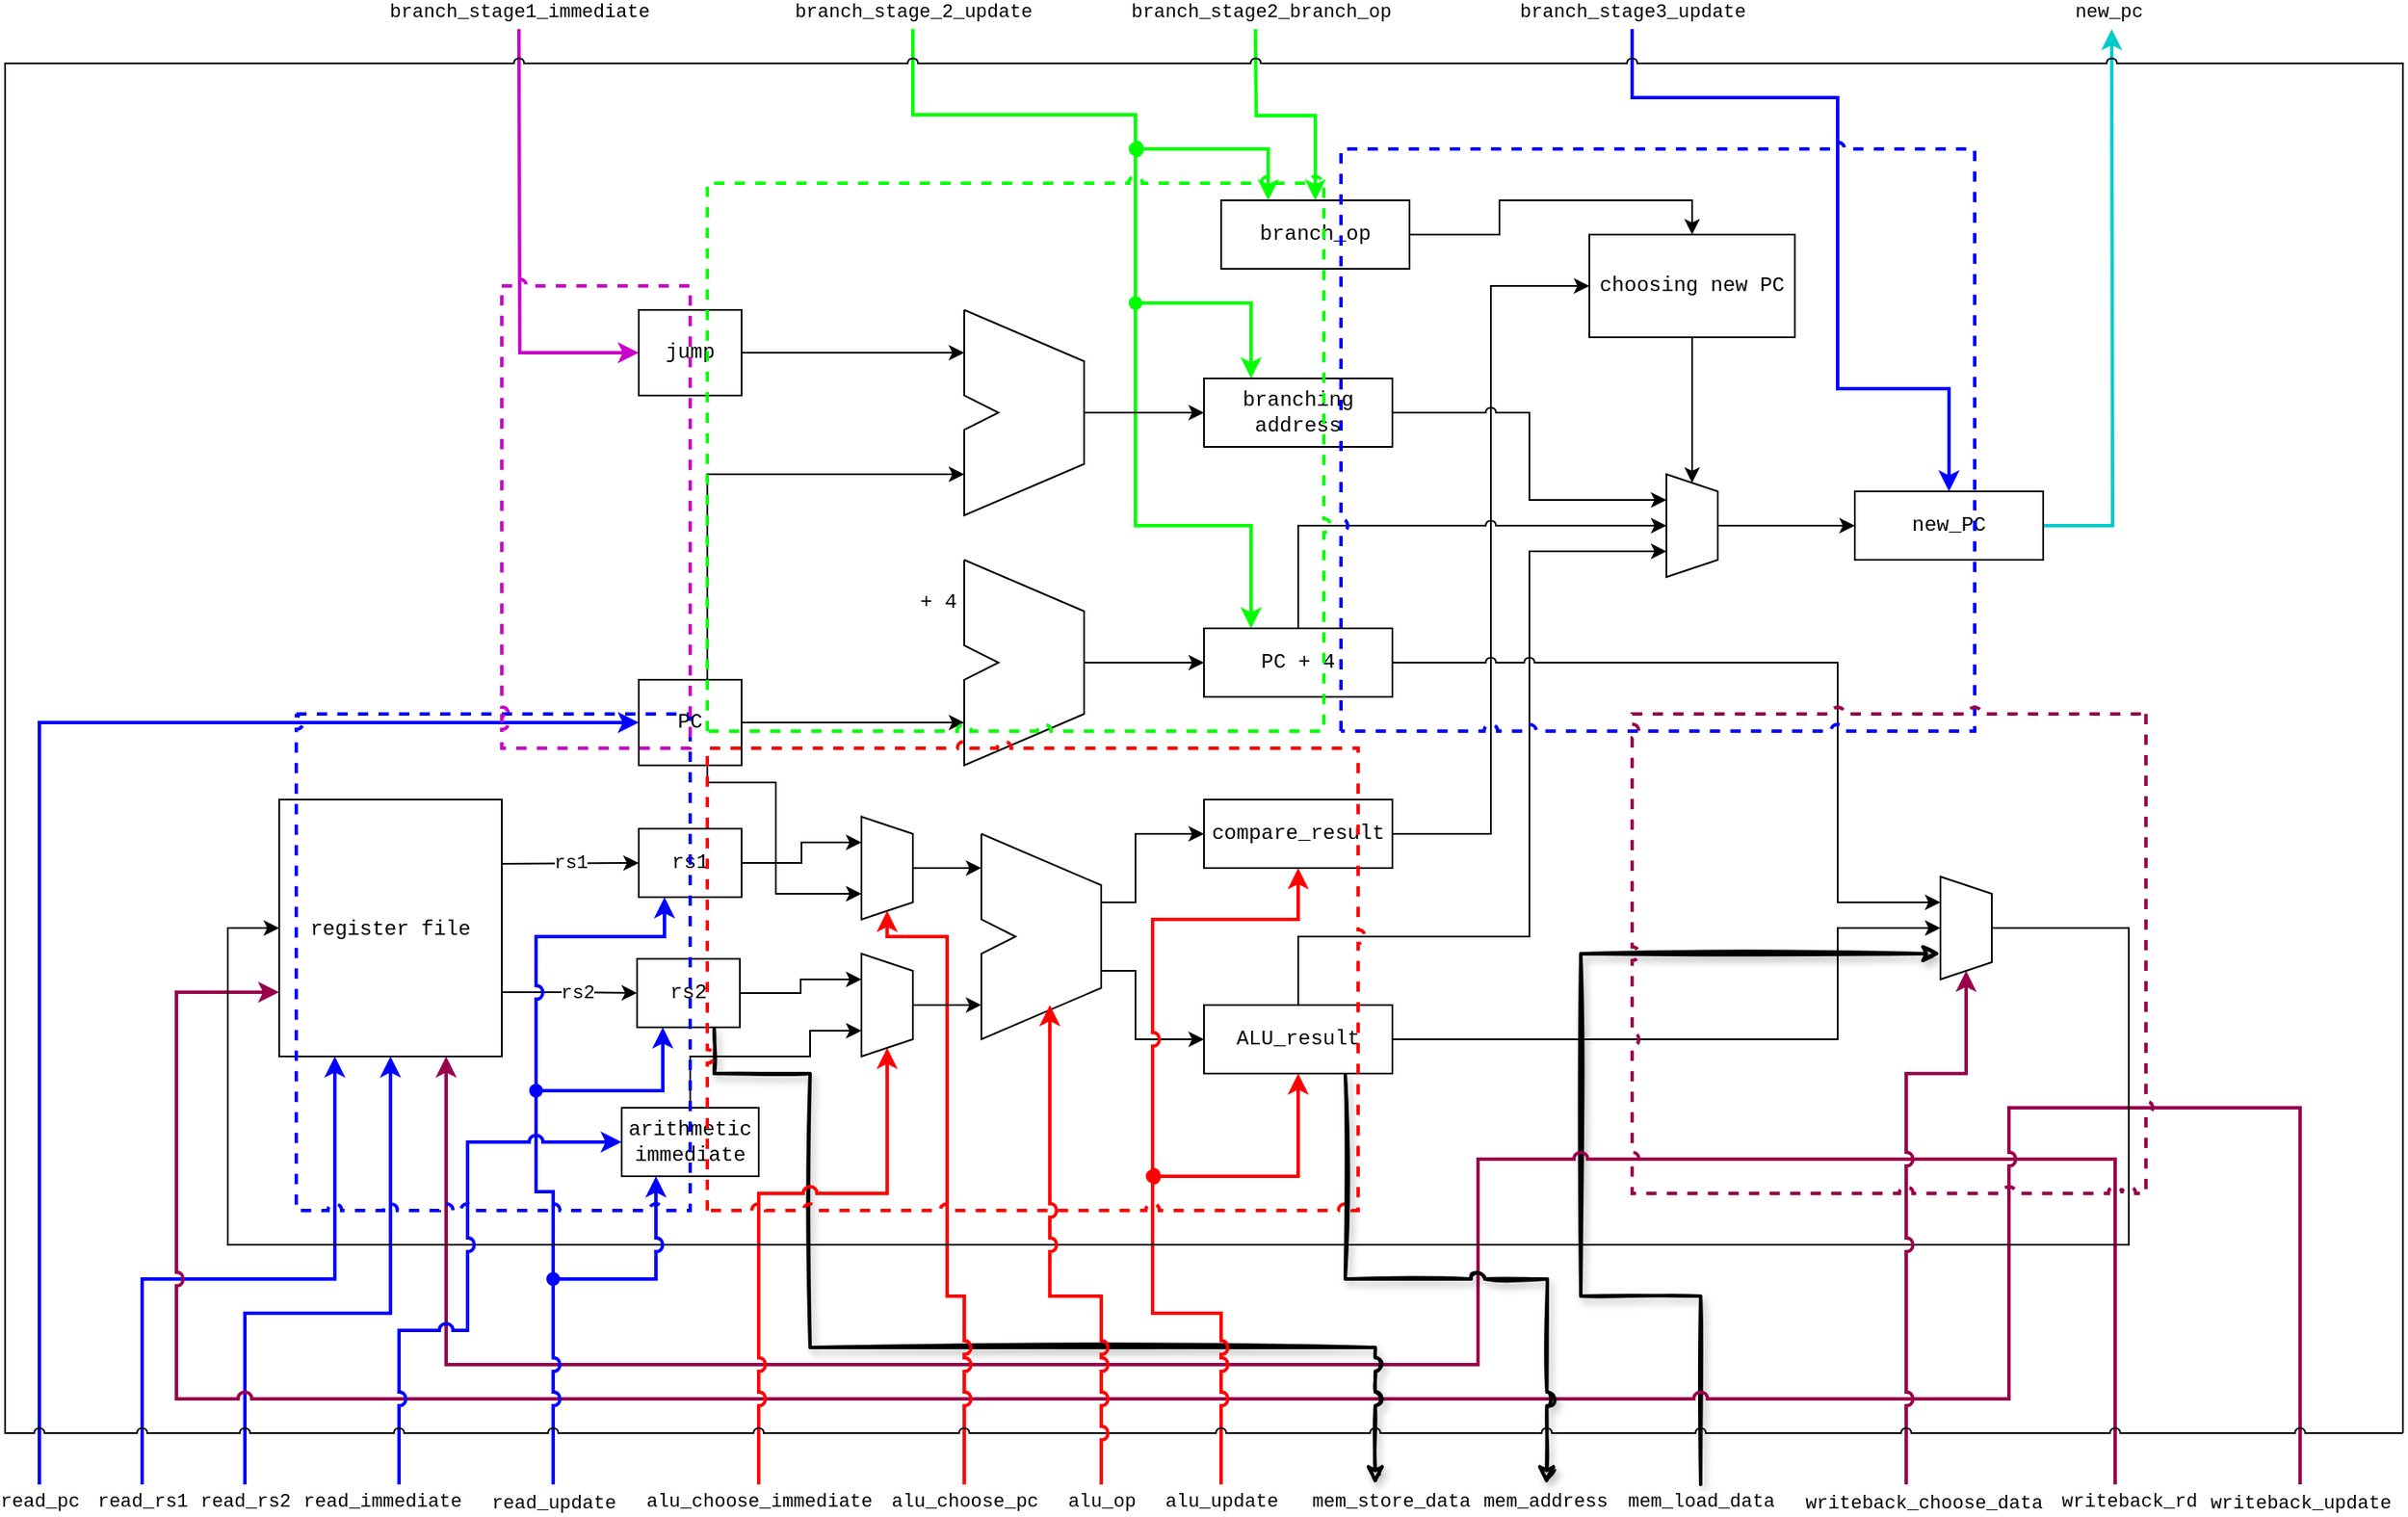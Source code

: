<mxfile pages="3">
    <diagram id="9HhGQI2M7AOix2ZctJjC" name="datapath">
        <mxGraphModel dx="1302" dy="1781" grid="1" gridSize="10" guides="1" tooltips="1" connect="1" arrows="1" fold="1" page="1" pageScale="1" pageWidth="850" pageHeight="1100" math="0" shadow="0">
            <root>
                <mxCell id="0"/>
                <mxCell id="1" parent="0"/>
                <mxCell id="xAPVlpxgVdeCeTu5qePM-110" style="edgeStyle=orthogonalEdgeStyle;rounded=0;sketch=1;jumpStyle=arc;orthogonalLoop=1;jettySize=auto;html=1;exitX=0.75;exitY=1;exitDx=0;exitDy=0;shadow=1;fontFamily=Courier New;startArrow=classic;startFill=1;endArrow=none;endFill=0;strokeColor=#000000;strokeWidth=2;" parent="1" source="xAPVlpxgVdeCeTu5qePM-28" edge="1">
                    <mxGeometry relative="1" as="geometry">
                        <mxPoint x="1060" y="700" as="targetPoint"/>
                        <mxPoint x="1050" y="530" as="sourcePoint"/>
                        <Array as="points">
                            <mxPoint x="990" y="390"/>
                            <mxPoint x="990" y="590"/>
                            <mxPoint x="1060" y="590"/>
                        </Array>
                    </mxGeometry>
                </mxCell>
                <mxCell id="xAPVlpxgVdeCeTu5qePM-111" value="mem_load_data" style="edgeLabel;html=1;align=center;verticalAlign=middle;resizable=0;points=[];fontFamily=Courier New;" parent="xAPVlpxgVdeCeTu5qePM-110" vertex="1" connectable="0">
                    <mxGeometry x="0.389" y="-3" relative="1" as="geometry">
                        <mxPoint x="70" y="117" as="offset"/>
                    </mxGeometry>
                </mxCell>
                <mxCell id="xAPVlpxgVdeCeTu5qePM-97" style="edgeStyle=orthogonalEdgeStyle;rounded=0;jumpStyle=arc;orthogonalLoop=1;jettySize=auto;html=1;exitX=0.5;exitY=0;exitDx=0;exitDy=0;fontFamily=Courier New;startArrow=classic;startFill=1;endArrow=none;endFill=0;strokeColor=#00FF00;strokeWidth=2;" parent="1" source="xAPVlpxgVdeCeTu5qePM-64" edge="1">
                    <mxGeometry relative="1" as="geometry">
                        <mxPoint x="800" y="-150.0" as="targetPoint"/>
                    </mxGeometry>
                </mxCell>
                <mxCell id="xAPVlpxgVdeCeTu5qePM-98" value="branch_stage2_branch_op" style="edgeLabel;html=1;align=center;verticalAlign=middle;resizable=0;points=[];fontFamily=Courier New;" parent="xAPVlpxgVdeCeTu5qePM-97" vertex="1" connectable="0">
                    <mxGeometry x="0.475" y="-2" relative="1" as="geometry">
                        <mxPoint y="-46" as="offset"/>
                    </mxGeometry>
                </mxCell>
                <mxCell id="xAPVlpxgVdeCeTu5qePM-103" style="edgeStyle=orthogonalEdgeStyle;rounded=0;jumpStyle=arc;orthogonalLoop=1;jettySize=auto;html=1;exitX=0.25;exitY=0;exitDx=0;exitDy=0;fontFamily=Courier New;startArrow=classic;startFill=1;endArrow=oval;endFill=1;strokeColor=#00FF00;strokeWidth=2;" parent="1" source="xAPVlpxgVdeCeTu5qePM-64" edge="1">
                    <mxGeometry relative="1" as="geometry">
                        <mxPoint x="730" y="-80.0" as="targetPoint"/>
                        <Array as="points">
                            <mxPoint x="808" y="-80"/>
                        </Array>
                    </mxGeometry>
                </mxCell>
                <mxCell id="xAPVlpxgVdeCeTu5qePM-64" value="branch_op" style="rounded=0;whiteSpace=wrap;html=1;fontFamily=Courier New;" parent="1" vertex="1">
                    <mxGeometry x="780" y="-50" width="110" height="40" as="geometry"/>
                </mxCell>
                <mxCell id="xAPVlpxgVdeCeTu5qePM-4" value="rs1" style="edgeStyle=orthogonalEdgeStyle;rounded=0;orthogonalLoop=1;jettySize=auto;html=1;exitX=1;exitY=0.25;exitDx=0;exitDy=0;fontFamily=Courier New;entryX=0;entryY=0.5;entryDx=0;entryDy=0;" parent="1" source="xAPVlpxgVdeCeTu5qePM-2" target="xAPVlpxgVdeCeTu5qePM-5" edge="1">
                    <mxGeometry relative="1" as="geometry">
                        <mxPoint x="430" y="338" as="targetPoint"/>
                        <Array as="points">
                            <mxPoint x="440" y="337"/>
                        </Array>
                        <mxPoint as="offset"/>
                    </mxGeometry>
                </mxCell>
                <mxCell id="xAPVlpxgVdeCeTu5qePM-12" style="edgeStyle=orthogonalEdgeStyle;rounded=0;orthogonalLoop=1;jettySize=auto;html=1;exitX=1;exitY=0.75;exitDx=0;exitDy=0;fontFamily=Courier New;" parent="1" source="xAPVlpxgVdeCeTu5qePM-2" target="xAPVlpxgVdeCeTu5qePM-7" edge="1">
                    <mxGeometry relative="1" as="geometry"/>
                </mxCell>
                <mxCell id="xAPVlpxgVdeCeTu5qePM-13" value="rs2" style="edgeLabel;html=1;align=center;verticalAlign=middle;resizable=0;points=[];fontFamily=Courier New;" parent="xAPVlpxgVdeCeTu5qePM-12" vertex="1" connectable="0">
                    <mxGeometry x="0.117" relative="1" as="geometry">
                        <mxPoint as="offset"/>
                    </mxGeometry>
                </mxCell>
                <mxCell id="xAPVlpxgVdeCeTu5qePM-72" value="read_rs1" style="edgeStyle=orthogonalEdgeStyle;rounded=0;jumpStyle=arc;orthogonalLoop=1;jettySize=auto;html=1;exitX=0.25;exitY=1;exitDx=0;exitDy=0;fontFamily=Courier New;startArrow=classic;startFill=1;endArrow=none;endFill=0;strokeColor=#0000FF;strokeWidth=2;" parent="1" source="xAPVlpxgVdeCeTu5qePM-2" edge="1">
                    <mxGeometry x="1" y="10" relative="1" as="geometry">
                        <mxPoint x="150" y="700" as="targetPoint"/>
                        <Array as="points">
                            <mxPoint x="263" y="580"/>
                            <mxPoint x="150" y="580"/>
                        </Array>
                        <mxPoint x="-10" y="10" as="offset"/>
                    </mxGeometry>
                </mxCell>
                <mxCell id="xAPVlpxgVdeCeTu5qePM-73" style="edgeStyle=orthogonalEdgeStyle;rounded=0;jumpStyle=arc;orthogonalLoop=1;jettySize=auto;html=1;exitX=0.5;exitY=1;exitDx=0;exitDy=0;fontFamily=Courier New;startArrow=classic;startFill=1;endArrow=none;endFill=0;strokeColor=#0000FF;strokeWidth=2;" parent="1" source="xAPVlpxgVdeCeTu5qePM-2" edge="1">
                    <mxGeometry relative="1" as="geometry">
                        <mxPoint x="210" y="700" as="targetPoint"/>
                        <Array as="points">
                            <mxPoint x="295" y="600"/>
                            <mxPoint x="210" y="600"/>
                        </Array>
                    </mxGeometry>
                </mxCell>
                <mxCell id="xAPVlpxgVdeCeTu5qePM-74" value="read_rs2" style="edgeLabel;html=1;align=center;verticalAlign=middle;resizable=0;points=[];fontFamily=Courier New;" parent="xAPVlpxgVdeCeTu5qePM-73" vertex="1" connectable="0">
                    <mxGeometry x="0.313" y="2" relative="1" as="geometry">
                        <mxPoint x="-15" y="108" as="offset"/>
                    </mxGeometry>
                </mxCell>
                <mxCell id="xAPVlpxgVdeCeTu5qePM-115" style="edgeStyle=orthogonalEdgeStyle;rounded=0;sketch=0;jumpStyle=arc;orthogonalLoop=1;jettySize=auto;html=1;exitX=0.75;exitY=1;exitDx=0;exitDy=0;shadow=0;fontFamily=Courier New;startArrow=classic;startFill=1;endArrow=none;endFill=0;strokeColor=#99004D;strokeWidth=2;" parent="1" source="xAPVlpxgVdeCeTu5qePM-2" edge="1">
                    <mxGeometry relative="1" as="geometry">
                        <mxPoint x="1302" y="700" as="targetPoint"/>
                        <Array as="points">
                            <mxPoint x="328" y="630"/>
                            <mxPoint x="930" y="630"/>
                            <mxPoint x="930" y="510"/>
                            <mxPoint x="1302" y="510"/>
                        </Array>
                    </mxGeometry>
                </mxCell>
                <mxCell id="xAPVlpxgVdeCeTu5qePM-116" value="writeback_rd" style="edgeLabel;html=1;align=center;verticalAlign=middle;resizable=0;points=[];fontFamily=Courier New;" parent="xAPVlpxgVdeCeTu5qePM-115" vertex="1" connectable="0">
                    <mxGeometry x="0.985" y="-2" relative="1" as="geometry">
                        <mxPoint x="10" y="21" as="offset"/>
                    </mxGeometry>
                </mxCell>
                <mxCell id="xAPVlpxgVdeCeTu5qePM-117" style="edgeStyle=orthogonalEdgeStyle;rounded=0;sketch=0;jumpStyle=arc;orthogonalLoop=1;jettySize=auto;html=1;exitX=0;exitY=0.75;exitDx=0;exitDy=0;shadow=0;fontFamily=Courier New;startArrow=classic;startFill=1;endArrow=none;endFill=0;strokeColor=#99004D;strokeWidth=2;" parent="1" source="xAPVlpxgVdeCeTu5qePM-2" edge="1">
                    <mxGeometry relative="1" as="geometry">
                        <mxPoint x="1410" y="700" as="targetPoint"/>
                        <Array as="points">
                            <mxPoint x="170" y="413"/>
                            <mxPoint x="170" y="650"/>
                            <mxPoint x="1240" y="650"/>
                            <mxPoint x="1240" y="480"/>
                            <mxPoint x="1410" y="480"/>
                        </Array>
                    </mxGeometry>
                </mxCell>
                <mxCell id="xAPVlpxgVdeCeTu5qePM-118" value="writeback_update" style="edgeLabel;html=1;align=center;verticalAlign=middle;resizable=0;points=[];fontFamily=Courier New;" parent="xAPVlpxgVdeCeTu5qePM-117" vertex="1" connectable="0">
                    <mxGeometry x="0.987" y="-3" relative="1" as="geometry">
                        <mxPoint x="3" y="23" as="offset"/>
                    </mxGeometry>
                </mxCell>
                <mxCell id="xAPVlpxgVdeCeTu5qePM-2" value="&lt;font face=&quot;Courier New&quot;&gt;register file&lt;/font&gt;" style="rounded=0;whiteSpace=wrap;html=1;" parent="1" vertex="1">
                    <mxGeometry x="230" y="300" width="130" height="150" as="geometry"/>
                </mxCell>
                <mxCell id="xAPVlpxgVdeCeTu5qePM-9" style="edgeStyle=orthogonalEdgeStyle;rounded=0;orthogonalLoop=1;jettySize=auto;html=1;exitX=1;exitY=0.5;exitDx=0;exitDy=0;entryX=0.25;entryY=1;entryDx=0;entryDy=0;fontFamily=Courier New;" parent="1" source="xAPVlpxgVdeCeTu5qePM-5" target="xAPVlpxgVdeCeTu5qePM-8" edge="1">
                    <mxGeometry relative="1" as="geometry"/>
                </mxCell>
                <mxCell id="xAPVlpxgVdeCeTu5qePM-75" style="edgeStyle=orthogonalEdgeStyle;rounded=0;jumpStyle=arc;orthogonalLoop=1;jettySize=auto;html=1;exitX=0.25;exitY=1;exitDx=0;exitDy=0;fontFamily=Courier New;startArrow=classic;startFill=1;endArrow=none;endFill=0;strokeColor=#0000FF;strokeWidth=2;" parent="1" source="xAPVlpxgVdeCeTu5qePM-5" edge="1">
                    <mxGeometry relative="1" as="geometry">
                        <mxPoint x="390" y="700" as="targetPoint"/>
                        <Array as="points">
                            <mxPoint x="455" y="380"/>
                            <mxPoint x="380" y="380"/>
                            <mxPoint x="380" y="529"/>
                            <mxPoint x="390" y="529"/>
                            <mxPoint x="390" y="700"/>
                        </Array>
                    </mxGeometry>
                </mxCell>
                <mxCell id="xAPVlpxgVdeCeTu5qePM-77" value="read_update" style="edgeLabel;html=1;align=center;verticalAlign=middle;resizable=0;points=[];fontFamily=Courier New;" parent="xAPVlpxgVdeCeTu5qePM-75" vertex="1" connectable="0">
                    <mxGeometry x="0.548" y="5" relative="1" as="geometry">
                        <mxPoint x="-5" y="107" as="offset"/>
                    </mxGeometry>
                </mxCell>
                <mxCell id="xAPVlpxgVdeCeTu5qePM-5" value="rs1" style="rounded=0;whiteSpace=wrap;html=1;fontFamily=Courier New;" parent="1" vertex="1">
                    <mxGeometry x="440" y="317" width="60" height="40" as="geometry"/>
                </mxCell>
                <mxCell id="xAPVlpxgVdeCeTu5qePM-76" style="edgeStyle=orthogonalEdgeStyle;rounded=0;jumpStyle=arc;orthogonalLoop=1;jettySize=auto;html=1;exitX=0.25;exitY=1;exitDx=0;exitDy=0;fontFamily=Courier New;startArrow=classic;startFill=1;endArrow=oval;endFill=1;strokeColor=#0000FF;strokeWidth=2;" parent="1" source="xAPVlpxgVdeCeTu5qePM-7" edge="1">
                    <mxGeometry relative="1" as="geometry">
                        <mxPoint x="380" y="470" as="targetPoint"/>
                        <Array as="points">
                            <mxPoint x="454" y="470"/>
                        </Array>
                    </mxGeometry>
                </mxCell>
                <mxCell id="xAPVlpxgVdeCeTu5qePM-106" style="edgeStyle=orthogonalEdgeStyle;rounded=0;jumpStyle=arc;orthogonalLoop=1;jettySize=auto;html=1;exitX=0.75;exitY=1;exitDx=0;exitDy=0;fontFamily=Courier New;startArrow=none;startFill=0;endArrow=classic;endFill=1;strokeColor=#000000;strokeWidth=2;shadow=1;sketch=1;" parent="1" source="xAPVlpxgVdeCeTu5qePM-7" edge="1">
                    <mxGeometry relative="1" as="geometry">
                        <mxPoint x="870" y="700" as="targetPoint"/>
                        <Array as="points">
                            <mxPoint x="484" y="460"/>
                            <mxPoint x="540" y="460"/>
                            <mxPoint x="540" y="620"/>
                            <mxPoint x="870" y="620"/>
                        </Array>
                    </mxGeometry>
                </mxCell>
                <mxCell id="xAPVlpxgVdeCeTu5qePM-107" value="mem_store_data" style="edgeLabel;html=1;align=center;verticalAlign=middle;resizable=0;points=[];fontFamily=Courier New;" parent="xAPVlpxgVdeCeTu5qePM-106" vertex="1" connectable="0">
                    <mxGeometry x="0.667" y="-5" relative="1" as="geometry">
                        <mxPoint x="37" y="85" as="offset"/>
                    </mxGeometry>
                </mxCell>
                <mxCell id="xAPVlpxgVdeCeTu5qePM-7" value="rs2" style="rounded=0;whiteSpace=wrap;html=1;fontFamily=Courier New;" parent="1" vertex="1">
                    <mxGeometry x="439" y="393" width="60" height="40" as="geometry"/>
                </mxCell>
                <mxCell id="xAPVlpxgVdeCeTu5qePM-21" style="edgeStyle=orthogonalEdgeStyle;rounded=0;orthogonalLoop=1;jettySize=auto;html=1;exitX=0.5;exitY=0;exitDx=0;exitDy=0;fontFamily=Courier New;" parent="1" source="xAPVlpxgVdeCeTu5qePM-8" edge="1">
                    <mxGeometry relative="1" as="geometry">
                        <mxPoint x="640" y="339.953" as="targetPoint"/>
                    </mxGeometry>
                </mxCell>
                <mxCell id="xAPVlpxgVdeCeTu5qePM-34" style="edgeStyle=orthogonalEdgeStyle;rounded=0;orthogonalLoop=1;jettySize=auto;html=1;exitX=0.75;exitY=1;exitDx=0;exitDy=0;fontFamily=Courier New;startArrow=classic;startFill=1;endArrow=none;endFill=0;entryX=0.5;entryY=1;entryDx=0;entryDy=0;" parent="1" source="xAPVlpxgVdeCeTu5qePM-8" target="xAPVlpxgVdeCeTu5qePM-35" edge="1">
                    <mxGeometry relative="1" as="geometry">
                        <mxPoint x="520" y="290" as="targetPoint"/>
                        <Array as="points">
                            <mxPoint x="520" y="355"/>
                            <mxPoint x="520" y="290"/>
                            <mxPoint x="480" y="290"/>
                        </Array>
                    </mxGeometry>
                </mxCell>
                <mxCell id="xAPVlpxgVdeCeTu5qePM-88" value="alu_choose_pc" style="edgeStyle=orthogonalEdgeStyle;rounded=0;jumpStyle=arc;orthogonalLoop=1;jettySize=auto;html=1;exitX=1;exitY=0.5;exitDx=0;exitDy=0;fontFamily=Courier New;startArrow=classic;startFill=1;endArrow=none;endFill=0;strokeColor=#FF0000;strokeWidth=2;" parent="1" source="xAPVlpxgVdeCeTu5qePM-8" edge="1">
                    <mxGeometry x="1" y="10" relative="1" as="geometry">
                        <mxPoint x="630" y="700" as="targetPoint"/>
                        <Array as="points">
                            <mxPoint x="585" y="380"/>
                            <mxPoint x="620" y="380"/>
                            <mxPoint x="620" y="590"/>
                            <mxPoint x="630" y="590"/>
                        </Array>
                        <mxPoint x="-10" y="10" as="offset"/>
                    </mxGeometry>
                </mxCell>
                <mxCell id="xAPVlpxgVdeCeTu5qePM-8" value="" style="shape=trapezoid;perimeter=trapezoidPerimeter;whiteSpace=wrap;html=1;fixedSize=1;fontFamily=Courier New;direction=south;size=10;" parent="1" vertex="1">
                    <mxGeometry x="570" y="310" width="30" height="60" as="geometry"/>
                </mxCell>
                <mxCell id="xAPVlpxgVdeCeTu5qePM-10" style="edgeStyle=orthogonalEdgeStyle;rounded=0;orthogonalLoop=1;jettySize=auto;html=1;exitX=1;exitY=0.5;exitDx=0;exitDy=0;entryX=0.25;entryY=1;entryDx=0;entryDy=0;fontFamily=Courier New;" parent="1" source="xAPVlpxgVdeCeTu5qePM-7" target="xAPVlpxgVdeCeTu5qePM-11" edge="1">
                    <mxGeometry relative="1" as="geometry">
                        <mxPoint x="500" y="410" as="sourcePoint"/>
                    </mxGeometry>
                </mxCell>
                <mxCell id="xAPVlpxgVdeCeTu5qePM-22" style="edgeStyle=orthogonalEdgeStyle;rounded=0;orthogonalLoop=1;jettySize=auto;html=1;exitX=0.5;exitY=0;exitDx=0;exitDy=0;fontFamily=Courier New;" parent="1" source="xAPVlpxgVdeCeTu5qePM-11" edge="1">
                    <mxGeometry relative="1" as="geometry">
                        <mxPoint x="640" y="419.953" as="targetPoint"/>
                    </mxGeometry>
                </mxCell>
                <mxCell id="xAPVlpxgVdeCeTu5qePM-32" style="edgeStyle=orthogonalEdgeStyle;rounded=0;orthogonalLoop=1;jettySize=auto;html=1;exitX=0.75;exitY=1;exitDx=0;exitDy=0;fontFamily=Courier New;startArrow=classic;startFill=1;endArrow=none;endFill=0;entryX=0.5;entryY=0;entryDx=0;entryDy=0;" parent="1" source="xAPVlpxgVdeCeTu5qePM-11" target="xAPVlpxgVdeCeTu5qePM-33" edge="1">
                    <mxGeometry relative="1" as="geometry">
                        <mxPoint x="540" y="480" as="targetPoint"/>
                        <Array as="points">
                            <mxPoint x="540" y="435"/>
                            <mxPoint x="540" y="450"/>
                            <mxPoint x="470" y="450"/>
                        </Array>
                    </mxGeometry>
                </mxCell>
                <mxCell id="xAPVlpxgVdeCeTu5qePM-86" style="edgeStyle=orthogonalEdgeStyle;rounded=0;jumpStyle=arc;orthogonalLoop=1;jettySize=auto;html=1;exitX=1;exitY=0.5;exitDx=0;exitDy=0;fontFamily=Courier New;startArrow=classic;startFill=1;endArrow=none;endFill=0;strokeColor=#FF0000;strokeWidth=2;" parent="1" source="xAPVlpxgVdeCeTu5qePM-11" edge="1">
                    <mxGeometry relative="1" as="geometry">
                        <mxPoint x="510" y="700" as="targetPoint"/>
                        <Array as="points">
                            <mxPoint x="585" y="530"/>
                            <mxPoint x="510" y="530"/>
                            <mxPoint x="510" y="700"/>
                        </Array>
                    </mxGeometry>
                </mxCell>
                <mxCell id="xAPVlpxgVdeCeTu5qePM-87" value="alu_choose_immediate" style="edgeLabel;html=1;align=center;verticalAlign=middle;resizable=0;points=[];fontFamily=Courier New;" parent="xAPVlpxgVdeCeTu5qePM-86" vertex="1" connectable="0">
                    <mxGeometry x="0.606" relative="1" as="geometry">
                        <mxPoint y="75" as="offset"/>
                    </mxGeometry>
                </mxCell>
                <mxCell id="xAPVlpxgVdeCeTu5qePM-11" value="" style="shape=trapezoid;perimeter=trapezoidPerimeter;whiteSpace=wrap;html=1;fixedSize=1;fontFamily=Courier New;direction=south;size=10;" parent="1" vertex="1">
                    <mxGeometry x="570" y="390" width="30" height="60" as="geometry"/>
                </mxCell>
                <mxCell id="xAPVlpxgVdeCeTu5qePM-20" value="" style="endArrow=none;html=1;rounded=0;fontFamily=Courier New;" parent="1" edge="1">
                    <mxGeometry width="50" height="50" relative="1" as="geometry">
                        <mxPoint x="640" y="320" as="sourcePoint"/>
                        <mxPoint x="640" y="320" as="targetPoint"/>
                        <Array as="points">
                            <mxPoint x="640" y="370"/>
                            <mxPoint x="660" y="380"/>
                            <mxPoint x="640" y="390"/>
                            <mxPoint x="640" y="440"/>
                            <mxPoint x="710" y="410"/>
                            <mxPoint x="710" y="350"/>
                        </Array>
                    </mxGeometry>
                </mxCell>
                <mxCell id="xAPVlpxgVdeCeTu5qePM-26" style="edgeStyle=orthogonalEdgeStyle;rounded=0;orthogonalLoop=1;jettySize=auto;html=1;exitX=0;exitY=0.5;exitDx=0;exitDy=0;fontFamily=Courier New;startArrow=classic;startFill=1;endArrow=none;endFill=0;" parent="1" source="xAPVlpxgVdeCeTu5qePM-23" edge="1">
                    <mxGeometry relative="1" as="geometry">
                        <mxPoint x="710" y="400" as="targetPoint"/>
                        <Array as="points">
                            <mxPoint x="730" y="440"/>
                            <mxPoint x="730" y="400"/>
                        </Array>
                    </mxGeometry>
                </mxCell>
                <mxCell id="xAPVlpxgVdeCeTu5qePM-29" style="edgeStyle=orthogonalEdgeStyle;rounded=0;orthogonalLoop=1;jettySize=auto;html=1;exitX=1;exitY=0.5;exitDx=0;exitDy=0;entryX=0.5;entryY=1;entryDx=0;entryDy=0;fontFamily=Courier New;startArrow=none;startFill=0;endArrow=classic;endFill=1;" parent="1" source="xAPVlpxgVdeCeTu5qePM-23" target="xAPVlpxgVdeCeTu5qePM-28" edge="1">
                    <mxGeometry relative="1" as="geometry">
                        <Array as="points">
                            <mxPoint x="1140" y="440"/>
                            <mxPoint x="1140" y="375"/>
                        </Array>
                    </mxGeometry>
                </mxCell>
                <mxCell id="xAPVlpxgVdeCeTu5qePM-52" style="edgeStyle=orthogonalEdgeStyle;rounded=0;orthogonalLoop=1;jettySize=auto;html=1;exitX=0.5;exitY=0;exitDx=0;exitDy=0;entryX=0.75;entryY=1;entryDx=0;entryDy=0;fontFamily=Courier New;startArrow=none;startFill=0;endArrow=classic;endFill=1;" parent="1" source="xAPVlpxgVdeCeTu5qePM-23" target="xAPVlpxgVdeCeTu5qePM-49" edge="1">
                    <mxGeometry relative="1" as="geometry">
                        <Array as="points">
                            <mxPoint x="825" y="380"/>
                            <mxPoint x="960" y="380"/>
                            <mxPoint x="960" y="155"/>
                        </Array>
                    </mxGeometry>
                </mxCell>
                <mxCell id="xAPVlpxgVdeCeTu5qePM-93" style="edgeStyle=orthogonalEdgeStyle;rounded=0;jumpStyle=arc;orthogonalLoop=1;jettySize=auto;html=1;exitX=0.5;exitY=1;exitDx=0;exitDy=0;fontFamily=Courier New;startArrow=classic;startFill=1;endArrow=oval;endFill=1;strokeColor=#FF0000;strokeWidth=2;" parent="1" source="xAPVlpxgVdeCeTu5qePM-23" edge="1">
                    <mxGeometry relative="1" as="geometry">
                        <mxPoint x="740" y="520" as="targetPoint"/>
                        <Array as="points">
                            <mxPoint x="825" y="520"/>
                        </Array>
                    </mxGeometry>
                </mxCell>
                <mxCell id="xAPVlpxgVdeCeTu5qePM-108" style="edgeStyle=orthogonalEdgeStyle;rounded=0;sketch=1;jumpStyle=arc;orthogonalLoop=1;jettySize=auto;html=1;exitX=0.75;exitY=1;exitDx=0;exitDy=0;shadow=1;fontFamily=Courier New;startArrow=none;startFill=0;endArrow=classic;endFill=1;strokeColor=#000000;strokeWidth=2;" parent="1" source="xAPVlpxgVdeCeTu5qePM-23" edge="1">
                    <mxGeometry relative="1" as="geometry">
                        <mxPoint x="970" y="700" as="targetPoint"/>
                    </mxGeometry>
                </mxCell>
                <mxCell id="xAPVlpxgVdeCeTu5qePM-109" value="mem_address" style="edgeLabel;html=1;align=center;verticalAlign=middle;resizable=0;points=[];fontFamily=Courier New;" parent="xAPVlpxgVdeCeTu5qePM-108" vertex="1" connectable="0">
                    <mxGeometry x="0.603" y="-2" relative="1" as="geometry">
                        <mxPoint y="81" as="offset"/>
                    </mxGeometry>
                </mxCell>
                <mxCell id="xAPVlpxgVdeCeTu5qePM-23" value="ALU_result" style="rounded=0;whiteSpace=wrap;html=1;fontFamily=Courier New;" parent="1" vertex="1">
                    <mxGeometry x="770" y="420" width="110" height="40" as="geometry"/>
                </mxCell>
                <mxCell id="xAPVlpxgVdeCeTu5qePM-27" style="edgeStyle=orthogonalEdgeStyle;rounded=0;orthogonalLoop=1;jettySize=auto;html=1;exitX=0;exitY=0.5;exitDx=0;exitDy=0;fontFamily=Courier New;startArrow=classic;startFill=1;endArrow=none;endFill=0;" parent="1" source="xAPVlpxgVdeCeTu5qePM-25" edge="1">
                    <mxGeometry relative="1" as="geometry">
                        <mxPoint x="710" y="360" as="targetPoint"/>
                        <Array as="points">
                            <mxPoint x="730" y="320"/>
                            <mxPoint x="730" y="360"/>
                        </Array>
                    </mxGeometry>
                </mxCell>
                <mxCell id="xAPVlpxgVdeCeTu5qePM-61" style="edgeStyle=orthogonalEdgeStyle;rounded=0;orthogonalLoop=1;jettySize=auto;html=1;exitX=1;exitY=0.5;exitDx=0;exitDy=0;entryX=0;entryY=0.5;entryDx=0;entryDy=0;fontFamily=Courier New;startArrow=none;startFill=0;endArrow=classic;endFill=1;jumpStyle=arc;" parent="1" source="xAPVlpxgVdeCeTu5qePM-25" target="xAPVlpxgVdeCeTu5qePM-60" edge="1">
                    <mxGeometry relative="1" as="geometry"/>
                </mxCell>
                <mxCell id="xAPVlpxgVdeCeTu5qePM-92" style="edgeStyle=orthogonalEdgeStyle;rounded=0;jumpStyle=arc;orthogonalLoop=1;jettySize=auto;html=1;exitX=0.5;exitY=1;exitDx=0;exitDy=0;fontFamily=Courier New;startArrow=classic;startFill=1;endArrow=none;endFill=0;strokeColor=#FF0000;strokeWidth=2;" parent="1" source="xAPVlpxgVdeCeTu5qePM-25" edge="1">
                    <mxGeometry relative="1" as="geometry">
                        <mxPoint x="780" y="700" as="targetPoint"/>
                        <Array as="points">
                            <mxPoint x="825" y="370"/>
                            <mxPoint x="740" y="370"/>
                            <mxPoint x="740" y="600"/>
                            <mxPoint x="780" y="600"/>
                        </Array>
                    </mxGeometry>
                </mxCell>
                <mxCell id="xAPVlpxgVdeCeTu5qePM-94" value="alu_update" style="edgeLabel;html=1;align=center;verticalAlign=middle;resizable=0;points=[];fontFamily=Courier New;" parent="xAPVlpxgVdeCeTu5qePM-92" vertex="1" connectable="0">
                    <mxGeometry x="0.917" relative="1" as="geometry">
                        <mxPoint y="30" as="offset"/>
                    </mxGeometry>
                </mxCell>
                <mxCell id="xAPVlpxgVdeCeTu5qePM-25" value="compare_result" style="rounded=0;whiteSpace=wrap;html=1;fontFamily=Courier New;" parent="1" vertex="1">
                    <mxGeometry x="770" y="300" width="110" height="40" as="geometry"/>
                </mxCell>
                <mxCell id="xAPVlpxgVdeCeTu5qePM-31" style="edgeStyle=orthogonalEdgeStyle;rounded=0;orthogonalLoop=1;jettySize=auto;html=1;exitX=0.5;exitY=0;exitDx=0;exitDy=0;entryX=0;entryY=0.5;entryDx=0;entryDy=0;fontFamily=Courier New;startArrow=none;startFill=0;endArrow=classic;endFill=1;" parent="1" source="xAPVlpxgVdeCeTu5qePM-28" target="xAPVlpxgVdeCeTu5qePM-2" edge="1">
                    <mxGeometry relative="1" as="geometry">
                        <Array as="points">
                            <mxPoint x="1310" y="375"/>
                            <mxPoint x="1310" y="560"/>
                            <mxPoint x="200" y="560"/>
                            <mxPoint x="200" y="375"/>
                        </Array>
                    </mxGeometry>
                </mxCell>
                <mxCell id="xAPVlpxgVdeCeTu5qePM-113" style="edgeStyle=orthogonalEdgeStyle;rounded=0;sketch=0;jumpStyle=arc;orthogonalLoop=1;jettySize=auto;html=1;exitX=1;exitY=0.5;exitDx=0;exitDy=0;shadow=0;fontFamily=Courier New;startArrow=classic;startFill=1;endArrow=none;endFill=0;strokeColor=#99004D;strokeWidth=2;" parent="1" source="xAPVlpxgVdeCeTu5qePM-28" edge="1">
                    <mxGeometry relative="1" as="geometry">
                        <mxPoint x="1180" y="700" as="targetPoint"/>
                        <Array as="points">
                            <mxPoint x="1215" y="460"/>
                            <mxPoint x="1180" y="460"/>
                            <mxPoint x="1180" y="700"/>
                        </Array>
                    </mxGeometry>
                </mxCell>
                <mxCell id="xAPVlpxgVdeCeTu5qePM-114" value="writeback_choose_data" style="edgeLabel;html=1;align=center;verticalAlign=middle;resizable=0;points=[];fontFamily=Courier New;" parent="xAPVlpxgVdeCeTu5qePM-113" vertex="1" connectable="0">
                    <mxGeometry x="0.536" y="-1" relative="1" as="geometry">
                        <mxPoint x="11" y="88" as="offset"/>
                    </mxGeometry>
                </mxCell>
                <mxCell id="xAPVlpxgVdeCeTu5qePM-28" value="" style="shape=trapezoid;perimeter=trapezoidPerimeter;whiteSpace=wrap;html=1;fixedSize=1;fontFamily=Courier New;direction=south;size=10;" parent="1" vertex="1">
                    <mxGeometry x="1200" y="345.0" width="30" height="60" as="geometry"/>
                </mxCell>
                <mxCell id="xAPVlpxgVdeCeTu5qePM-82" value="read_immediate" style="edgeStyle=orthogonalEdgeStyle;rounded=0;jumpStyle=arc;orthogonalLoop=1;jettySize=auto;html=1;exitX=0;exitY=0.5;exitDx=0;exitDy=0;fontFamily=Courier New;startArrow=classic;startFill=1;endArrow=none;endFill=0;strokeColor=#0000FF;strokeWidth=2;" parent="1" source="xAPVlpxgVdeCeTu5qePM-33" edge="1">
                    <mxGeometry x="1" y="10" relative="1" as="geometry">
                        <mxPoint x="300" y="700" as="targetPoint"/>
                        <Array as="points">
                            <mxPoint x="340" y="500"/>
                            <mxPoint x="340" y="610"/>
                            <mxPoint x="300" y="610"/>
                            <mxPoint x="300" y="700"/>
                        </Array>
                        <mxPoint x="-10" y="10" as="offset"/>
                    </mxGeometry>
                </mxCell>
                <mxCell id="xAPVlpxgVdeCeTu5qePM-96" style="edgeStyle=orthogonalEdgeStyle;rounded=0;jumpStyle=arc;orthogonalLoop=1;jettySize=auto;html=1;exitX=0.25;exitY=1;exitDx=0;exitDy=0;fontFamily=Courier New;startArrow=classic;startFill=1;endArrow=oval;endFill=1;strokeColor=#0000FF;strokeWidth=2;" parent="1" source="xAPVlpxgVdeCeTu5qePM-33" edge="1">
                    <mxGeometry relative="1" as="geometry">
                        <mxPoint x="390" y="580" as="targetPoint"/>
                        <Array as="points">
                            <mxPoint x="450" y="580"/>
                        </Array>
                    </mxGeometry>
                </mxCell>
                <mxCell id="xAPVlpxgVdeCeTu5qePM-33" value="arithmetic immediate" style="rounded=0;whiteSpace=wrap;html=1;fontFamily=Courier New;" parent="1" vertex="1">
                    <mxGeometry x="430" y="480" width="80" height="40" as="geometry"/>
                </mxCell>
                <mxCell id="xAPVlpxgVdeCeTu5qePM-40" style="edgeStyle=orthogonalEdgeStyle;rounded=0;orthogonalLoop=1;jettySize=auto;html=1;exitX=1;exitY=0.5;exitDx=0;exitDy=0;fontFamily=Courier New;startArrow=none;startFill=0;endArrow=classic;endFill=1;" parent="1" source="xAPVlpxgVdeCeTu5qePM-35" edge="1">
                    <mxGeometry relative="1" as="geometry">
                        <mxPoint x="630" y="255" as="targetPoint"/>
                    </mxGeometry>
                </mxCell>
                <mxCell id="xAPVlpxgVdeCeTu5qePM-45" style="edgeStyle=orthogonalEdgeStyle;rounded=0;orthogonalLoop=1;jettySize=auto;html=1;exitX=0.5;exitY=0;exitDx=0;exitDy=0;fontFamily=Courier New;startArrow=none;startFill=0;endArrow=classic;endFill=1;" parent="1" source="xAPVlpxgVdeCeTu5qePM-35" edge="1">
                    <mxGeometry relative="1" as="geometry">
                        <mxPoint x="630" y="110" as="targetPoint"/>
                        <Array as="points">
                            <mxPoint x="480" y="230"/>
                            <mxPoint x="480" y="110"/>
                            <mxPoint x="630" y="110"/>
                        </Array>
                    </mxGeometry>
                </mxCell>
                <mxCell id="xAPVlpxgVdeCeTu5qePM-79" style="edgeStyle=orthogonalEdgeStyle;rounded=0;jumpStyle=arc;orthogonalLoop=1;jettySize=auto;html=1;exitX=0;exitY=0.5;exitDx=0;exitDy=0;fontFamily=Courier New;startArrow=classic;startFill=1;endArrow=none;endFill=0;strokeColor=#0000FF;strokeWidth=2;" parent="1" source="xAPVlpxgVdeCeTu5qePM-35" edge="1">
                    <mxGeometry relative="1" as="geometry">
                        <mxPoint x="90" y="700" as="targetPoint"/>
                        <Array as="points">
                            <mxPoint x="90" y="255"/>
                            <mxPoint x="90" y="700"/>
                        </Array>
                    </mxGeometry>
                </mxCell>
                <mxCell id="xAPVlpxgVdeCeTu5qePM-80" value="read_pc" style="edgeLabel;html=1;align=center;verticalAlign=middle;resizable=0;points=[];fontFamily=Courier New;" parent="xAPVlpxgVdeCeTu5qePM-79" vertex="1" connectable="0">
                    <mxGeometry x="0.813" y="2" relative="1" as="geometry">
                        <mxPoint x="-2" y="84" as="offset"/>
                    </mxGeometry>
                </mxCell>
                <mxCell id="xAPVlpxgVdeCeTu5qePM-35" value="PC" style="rounded=0;whiteSpace=wrap;html=1;fontFamily=Courier New;" parent="1" vertex="1">
                    <mxGeometry x="440" y="230" width="60" height="50" as="geometry"/>
                </mxCell>
                <mxCell id="xAPVlpxgVdeCeTu5qePM-37" style="edgeStyle=orthogonalEdgeStyle;rounded=0;orthogonalLoop=1;jettySize=auto;html=1;exitX=1;exitY=0.5;exitDx=0;exitDy=0;entryX=0.25;entryY=1;entryDx=0;entryDy=0;fontFamily=Courier New;startArrow=none;startFill=0;endArrow=classic;endFill=1;jumpStyle=arc;" parent="1" source="xAPVlpxgVdeCeTu5qePM-41" target="xAPVlpxgVdeCeTu5qePM-28" edge="1">
                    <mxGeometry relative="1" as="geometry">
                        <mxPoint x="1170" y="310" as="sourcePoint"/>
                        <Array as="points">
                            <mxPoint x="1140" y="220"/>
                            <mxPoint x="1140" y="360"/>
                        </Array>
                    </mxGeometry>
                </mxCell>
                <mxCell id="xAPVlpxgVdeCeTu5qePM-38" value="" style="endArrow=none;html=1;rounded=0;fontFamily=Courier New;" parent="1" edge="1">
                    <mxGeometry width="50" height="50" relative="1" as="geometry">
                        <mxPoint x="630" y="14" as="sourcePoint"/>
                        <mxPoint x="630" y="14" as="targetPoint"/>
                        <Array as="points">
                            <mxPoint x="630" y="64"/>
                            <mxPoint x="650" y="74"/>
                            <mxPoint x="630" y="84"/>
                            <mxPoint x="630" y="134"/>
                            <mxPoint x="700" y="104"/>
                            <mxPoint x="700" y="44"/>
                        </Array>
                    </mxGeometry>
                </mxCell>
                <mxCell id="xAPVlpxgVdeCeTu5qePM-39" value="" style="endArrow=none;html=1;rounded=0;fontFamily=Courier New;" parent="1" edge="1">
                    <mxGeometry width="50" height="50" relative="1" as="geometry">
                        <mxPoint x="630" y="160" as="sourcePoint"/>
                        <mxPoint x="630" y="160" as="targetPoint"/>
                        <Array as="points">
                            <mxPoint x="630" y="210"/>
                            <mxPoint x="650" y="220"/>
                            <mxPoint x="630" y="230"/>
                            <mxPoint x="630" y="280"/>
                            <mxPoint x="700" y="250"/>
                            <mxPoint x="700" y="190"/>
                        </Array>
                    </mxGeometry>
                </mxCell>
                <mxCell id="xAPVlpxgVdeCeTu5qePM-42" style="edgeStyle=orthogonalEdgeStyle;rounded=0;orthogonalLoop=1;jettySize=auto;html=1;exitX=0;exitY=0.5;exitDx=0;exitDy=0;fontFamily=Courier New;startArrow=classic;startFill=1;endArrow=none;endFill=0;" parent="1" source="xAPVlpxgVdeCeTu5qePM-41" edge="1">
                    <mxGeometry relative="1" as="geometry">
                        <mxPoint x="700" y="220" as="targetPoint"/>
                    </mxGeometry>
                </mxCell>
                <mxCell id="xAPVlpxgVdeCeTu5qePM-51" style="edgeStyle=orthogonalEdgeStyle;rounded=0;orthogonalLoop=1;jettySize=auto;html=1;exitX=0.5;exitY=0;exitDx=0;exitDy=0;entryX=0.5;entryY=1;entryDx=0;entryDy=0;fontFamily=Courier New;startArrow=none;startFill=0;endArrow=classic;endFill=1;jumpStyle=arc;" parent="1" source="xAPVlpxgVdeCeTu5qePM-41" target="xAPVlpxgVdeCeTu5qePM-49" edge="1">
                    <mxGeometry relative="1" as="geometry"/>
                </mxCell>
                <mxCell id="xAPVlpxgVdeCeTu5qePM-102" style="edgeStyle=orthogonalEdgeStyle;rounded=0;jumpStyle=arc;orthogonalLoop=1;jettySize=auto;html=1;exitX=0.25;exitY=0;exitDx=0;exitDy=0;fontFamily=Courier New;startArrow=classic;startFill=1;endArrow=oval;endFill=1;strokeColor=#00FF00;strokeWidth=2;" parent="1" source="xAPVlpxgVdeCeTu5qePM-41" edge="1">
                    <mxGeometry relative="1" as="geometry">
                        <mxPoint x="730" y="10" as="targetPoint"/>
                        <Array as="points">
                            <mxPoint x="798" y="140"/>
                            <mxPoint x="730" y="140"/>
                        </Array>
                    </mxGeometry>
                </mxCell>
                <mxCell id="xAPVlpxgVdeCeTu5qePM-41" value="PC + 4" style="rounded=0;whiteSpace=wrap;html=1;fontFamily=Courier New;" parent="1" vertex="1">
                    <mxGeometry x="770" y="200" width="110" height="40" as="geometry"/>
                </mxCell>
                <mxCell id="xAPVlpxgVdeCeTu5qePM-44" style="edgeStyle=orthogonalEdgeStyle;rounded=0;orthogonalLoop=1;jettySize=auto;html=1;exitX=0;exitY=0.5;exitDx=0;exitDy=0;fontFamily=Courier New;startArrow=classic;startFill=1;endArrow=none;endFill=0;" parent="1" source="xAPVlpxgVdeCeTu5qePM-43" edge="1">
                    <mxGeometry relative="1" as="geometry">
                        <mxPoint x="700" y="74" as="targetPoint"/>
                    </mxGeometry>
                </mxCell>
                <mxCell id="xAPVlpxgVdeCeTu5qePM-50" style="edgeStyle=orthogonalEdgeStyle;rounded=0;orthogonalLoop=1;jettySize=auto;html=1;exitX=1;exitY=0.5;exitDx=0;exitDy=0;entryX=0.25;entryY=1;entryDx=0;entryDy=0;fontFamily=Courier New;startArrow=none;startFill=0;endArrow=classic;endFill=1;jumpStyle=arc;" parent="1" source="xAPVlpxgVdeCeTu5qePM-43" target="xAPVlpxgVdeCeTu5qePM-49" edge="1">
                    <mxGeometry relative="1" as="geometry"/>
                </mxCell>
                <mxCell id="xAPVlpxgVdeCeTu5qePM-99" style="edgeStyle=orthogonalEdgeStyle;rounded=0;jumpStyle=arc;orthogonalLoop=1;jettySize=auto;html=1;exitX=0.25;exitY=0;exitDx=0;exitDy=0;fontFamily=Courier New;startArrow=classic;startFill=1;endArrow=none;endFill=0;strokeColor=#00FF00;strokeWidth=2;" parent="1" source="xAPVlpxgVdeCeTu5qePM-43" edge="1">
                    <mxGeometry relative="1" as="geometry">
                        <mxPoint x="600" y="-150" as="targetPoint"/>
                        <Array as="points">
                            <mxPoint x="798" y="10"/>
                            <mxPoint x="730" y="10"/>
                            <mxPoint x="730" y="-100"/>
                            <mxPoint x="600" y="-100"/>
                            <mxPoint x="600" y="-150"/>
                        </Array>
                    </mxGeometry>
                </mxCell>
                <mxCell id="xAPVlpxgVdeCeTu5qePM-101" value="branch_stage_2_update" style="edgeLabel;html=1;align=center;verticalAlign=middle;resizable=0;points=[];fontFamily=Courier New;" parent="xAPVlpxgVdeCeTu5qePM-99" vertex="1" connectable="0">
                    <mxGeometry x="0.822" y="-1" relative="1" as="geometry">
                        <mxPoint x="-1" y="-46" as="offset"/>
                    </mxGeometry>
                </mxCell>
                <mxCell id="xAPVlpxgVdeCeTu5qePM-43" value="branching&lt;br&gt;address" style="rounded=0;whiteSpace=wrap;html=1;fontFamily=Courier New;" parent="1" vertex="1">
                    <mxGeometry x="770" y="54" width="110" height="40" as="geometry"/>
                </mxCell>
                <mxCell id="xAPVlpxgVdeCeTu5qePM-46" value="+ 4" style="text;html=1;strokeColor=none;fillColor=none;align=center;verticalAlign=middle;whiteSpace=wrap;rounded=0;fontFamily=Courier New;" parent="1" vertex="1">
                    <mxGeometry x="600" y="170" width="30" height="30" as="geometry"/>
                </mxCell>
                <mxCell id="xAPVlpxgVdeCeTu5qePM-48" style="edgeStyle=orthogonalEdgeStyle;rounded=0;orthogonalLoop=1;jettySize=auto;html=1;exitX=1;exitY=0.5;exitDx=0;exitDy=0;fontFamily=Courier New;startArrow=none;startFill=0;endArrow=classic;endFill=1;" parent="1" source="xAPVlpxgVdeCeTu5qePM-47" edge="1">
                    <mxGeometry relative="1" as="geometry">
                        <mxPoint x="630" y="39" as="targetPoint"/>
                    </mxGeometry>
                </mxCell>
                <mxCell id="xAPVlpxgVdeCeTu5qePM-83" style="edgeStyle=orthogonalEdgeStyle;rounded=0;jumpStyle=arc;orthogonalLoop=1;jettySize=auto;html=1;exitX=0;exitY=0.5;exitDx=0;exitDy=0;fontFamily=Courier New;startArrow=classic;startFill=1;endArrow=none;endFill=0;strokeColor=#CC00CC;strokeWidth=2;" parent="1" source="xAPVlpxgVdeCeTu5qePM-47" edge="1">
                    <mxGeometry relative="1" as="geometry">
                        <mxPoint x="370" y="-150" as="targetPoint"/>
                    </mxGeometry>
                </mxCell>
                <mxCell id="xAPVlpxgVdeCeTu5qePM-84" value="branch_stage1_immediate" style="edgeLabel;html=1;align=center;verticalAlign=middle;resizable=0;points=[];fontFamily=Courier New;" parent="xAPVlpxgVdeCeTu5qePM-83" vertex="1" connectable="0">
                    <mxGeometry x="0.637" y="5" relative="1" as="geometry">
                        <mxPoint x="5" y="-57" as="offset"/>
                    </mxGeometry>
                </mxCell>
                <mxCell id="xAPVlpxgVdeCeTu5qePM-47" value="jump" style="rounded=0;whiteSpace=wrap;html=1;fontFamily=Courier New;" parent="1" vertex="1">
                    <mxGeometry x="440" y="14" width="60" height="50" as="geometry"/>
                </mxCell>
                <mxCell id="xAPVlpxgVdeCeTu5qePM-55" style="edgeStyle=orthogonalEdgeStyle;rounded=0;orthogonalLoop=1;jettySize=auto;html=1;exitX=0.5;exitY=0;exitDx=0;exitDy=0;entryX=0;entryY=0.5;entryDx=0;entryDy=0;fontFamily=Courier New;startArrow=none;startFill=0;endArrow=classic;endFill=1;" parent="1" source="xAPVlpxgVdeCeTu5qePM-49" target="xAPVlpxgVdeCeTu5qePM-54" edge="1">
                    <mxGeometry relative="1" as="geometry"/>
                </mxCell>
                <mxCell id="xAPVlpxgVdeCeTu5qePM-49" value="" style="shape=trapezoid;perimeter=trapezoidPerimeter;whiteSpace=wrap;html=1;fixedSize=1;fontFamily=Courier New;direction=south;size=10;" parent="1" vertex="1">
                    <mxGeometry x="1040" y="110.0" width="30" height="60" as="geometry"/>
                </mxCell>
                <mxCell id="xAPVlpxgVdeCeTu5qePM-105" value="branch_stage3_update" style="edgeStyle=orthogonalEdgeStyle;rounded=0;jumpStyle=arc;orthogonalLoop=1;jettySize=auto;html=1;exitX=0.5;exitY=0;exitDx=0;exitDy=0;fontFamily=Courier New;startArrow=classic;startFill=1;endArrow=none;endFill=0;strokeColor=#0000FF;strokeWidth=2;" parent="1" source="xAPVlpxgVdeCeTu5qePM-54" edge="1">
                    <mxGeometry x="1" y="10" relative="1" as="geometry">
                        <mxPoint x="1020" y="-150" as="targetPoint"/>
                        <Array as="points">
                            <mxPoint x="1205" y="60"/>
                            <mxPoint x="1140" y="60"/>
                            <mxPoint x="1140" y="-110"/>
                            <mxPoint x="1020" y="-110"/>
                        </Array>
                        <mxPoint x="10" y="-10" as="offset"/>
                    </mxGeometry>
                </mxCell>
                <mxCell id="xAPVlpxgVdeCeTu5qePM-119" style="edgeStyle=orthogonalEdgeStyle;rounded=0;sketch=0;jumpStyle=arc;orthogonalLoop=1;jettySize=auto;html=1;exitX=1;exitY=0.5;exitDx=0;exitDy=0;shadow=0;fontFamily=Courier New;startArrow=none;startFill=0;endArrow=classic;endFill=1;strokeColor=#00CCCC;strokeWidth=2;" parent="1" source="xAPVlpxgVdeCeTu5qePM-54" edge="1">
                    <mxGeometry relative="1" as="geometry">
                        <mxPoint x="1300" y="-150" as="targetPoint"/>
                    </mxGeometry>
                </mxCell>
                <mxCell id="xAPVlpxgVdeCeTu5qePM-120" value="new_pc" style="edgeLabel;html=1;align=center;verticalAlign=middle;resizable=0;points=[];fontFamily=Courier New;" parent="xAPVlpxgVdeCeTu5qePM-119" vertex="1" connectable="0">
                    <mxGeometry x="0.491" y="2" relative="1" as="geometry">
                        <mxPoint y="-94" as="offset"/>
                    </mxGeometry>
                </mxCell>
                <mxCell id="xAPVlpxgVdeCeTu5qePM-54" value="new_PC" style="rounded=0;whiteSpace=wrap;html=1;fontFamily=Courier New;" parent="1" vertex="1">
                    <mxGeometry x="1150" y="120" width="110" height="40" as="geometry"/>
                </mxCell>
                <mxCell id="xAPVlpxgVdeCeTu5qePM-62" style="edgeStyle=orthogonalEdgeStyle;rounded=0;jumpStyle=arc;orthogonalLoop=1;jettySize=auto;html=1;exitX=0.5;exitY=1;exitDx=0;exitDy=0;entryX=0;entryY=0.5;entryDx=0;entryDy=0;fontFamily=Courier New;startArrow=none;startFill=0;endArrow=classic;endFill=1;" parent="1" source="xAPVlpxgVdeCeTu5qePM-60" target="xAPVlpxgVdeCeTu5qePM-49" edge="1">
                    <mxGeometry relative="1" as="geometry"/>
                </mxCell>
                <mxCell id="xAPVlpxgVdeCeTu5qePM-60" value="choosing new PC" style="rounded=0;whiteSpace=wrap;html=1;fontFamily=Courier New;strokeColor=#000000;strokeWidth=1;" parent="1" vertex="1">
                    <mxGeometry x="995" y="-30" width="120" height="60" as="geometry"/>
                </mxCell>
                <mxCell id="xAPVlpxgVdeCeTu5qePM-65" style="edgeStyle=orthogonalEdgeStyle;rounded=0;jumpStyle=arc;orthogonalLoop=1;jettySize=auto;html=1;exitX=1;exitY=0.5;exitDx=0;exitDy=0;entryX=0.5;entryY=0;entryDx=0;entryDy=0;fontFamily=Courier New;startArrow=none;startFill=0;endArrow=classic;endFill=1;" parent="1" source="xAPVlpxgVdeCeTu5qePM-64" target="xAPVlpxgVdeCeTu5qePM-60" edge="1">
                    <mxGeometry relative="1" as="geometry"/>
                </mxCell>
                <mxCell id="xAPVlpxgVdeCeTu5qePM-70" value="" style="endArrow=none;html=1;rounded=0;fontFamily=Courier New;jumpStyle=arc;" parent="1" edge="1">
                    <mxGeometry width="50" height="50" relative="1" as="geometry">
                        <mxPoint x="1470" y="670" as="sourcePoint"/>
                        <mxPoint x="1470" y="670" as="targetPoint"/>
                        <Array as="points">
                            <mxPoint x="70" y="670"/>
                            <mxPoint x="70" y="-130"/>
                            <mxPoint x="1470" y="-130"/>
                        </Array>
                    </mxGeometry>
                </mxCell>
                <mxCell id="xAPVlpxgVdeCeTu5qePM-71" value="" style="endArrow=none;dashed=1;html=1;rounded=0;fontFamily=Courier New;jumpStyle=arc;strokeWidth=2;strokeColor=#0000FF;" parent="1" edge="1">
                    <mxGeometry width="50" height="50" relative="1" as="geometry">
                        <mxPoint x="240" y="250" as="sourcePoint"/>
                        <mxPoint x="240" y="250" as="targetPoint"/>
                        <Array as="points">
                            <mxPoint x="470" y="250"/>
                            <mxPoint x="470" y="540"/>
                            <mxPoint x="240" y="540"/>
                        </Array>
                    </mxGeometry>
                </mxCell>
                <mxCell id="xAPVlpxgVdeCeTu5qePM-78" value="" style="endArrow=none;dashed=1;html=1;rounded=0;fontFamily=Courier New;strokeColor=#CC00CC;strokeWidth=2;jumpStyle=arc;" parent="1" edge="1">
                    <mxGeometry width="50" height="50" relative="1" as="geometry">
                        <mxPoint x="360" as="sourcePoint"/>
                        <mxPoint x="360" as="targetPoint"/>
                        <Array as="points">
                            <mxPoint x="470"/>
                            <mxPoint x="470" y="270"/>
                            <mxPoint x="360" y="270"/>
                        </Array>
                    </mxGeometry>
                </mxCell>
                <mxCell id="xAPVlpxgVdeCeTu5qePM-85" value="" style="endArrow=none;dashed=1;html=1;rounded=0;fontFamily=Courier New;strokeColor=#FF0000;strokeWidth=2;jumpStyle=arc;" parent="1" edge="1">
                    <mxGeometry width="50" height="50" relative="1" as="geometry">
                        <mxPoint x="480" y="540" as="sourcePoint"/>
                        <mxPoint x="480" y="540" as="targetPoint"/>
                        <Array as="points">
                            <mxPoint x="480" y="270"/>
                            <mxPoint x="860" y="270"/>
                            <mxPoint x="860" y="540"/>
                        </Array>
                    </mxGeometry>
                </mxCell>
                <mxCell id="xAPVlpxgVdeCeTu5qePM-89" value="" style="endArrow=classic;html=1;rounded=0;fontFamily=Courier New;strokeColor=#FF0000;strokeWidth=2;jumpStyle=arc;" parent="1" edge="1">
                    <mxGeometry width="50" height="50" relative="1" as="geometry">
                        <mxPoint x="710" y="700" as="sourcePoint"/>
                        <mxPoint x="680" y="420" as="targetPoint"/>
                        <Array as="points">
                            <mxPoint x="710" y="590"/>
                            <mxPoint x="680" y="590"/>
                        </Array>
                    </mxGeometry>
                </mxCell>
                <mxCell id="xAPVlpxgVdeCeTu5qePM-90" value="alu_op" style="edgeLabel;html=1;align=center;verticalAlign=middle;resizable=0;points=[];fontFamily=Courier New;" parent="xAPVlpxgVdeCeTu5qePM-89" vertex="1" connectable="0">
                    <mxGeometry x="-0.782" y="-3" relative="1" as="geometry">
                        <mxPoint x="-3" y="44" as="offset"/>
                    </mxGeometry>
                </mxCell>
                <mxCell id="xAPVlpxgVdeCeTu5qePM-95" value="" style="endArrow=none;dashed=1;html=1;rounded=0;fontFamily=Courier New;strokeColor=#00FF00;strokeWidth=2;jumpStyle=arc;" parent="1" edge="1">
                    <mxGeometry width="50" height="50" relative="1" as="geometry">
                        <mxPoint x="480" y="260" as="sourcePoint"/>
                        <mxPoint x="480" y="260" as="targetPoint"/>
                        <Array as="points">
                            <mxPoint x="480" y="-60"/>
                            <mxPoint x="840" y="-60"/>
                            <mxPoint x="840" y="260"/>
                        </Array>
                    </mxGeometry>
                </mxCell>
                <mxCell id="xAPVlpxgVdeCeTu5qePM-104" value="" style="endArrow=none;dashed=1;html=1;rounded=0;fontFamily=Courier New;strokeColor=#0000FF;strokeWidth=2;jumpStyle=arc;" parent="1" edge="1">
                    <mxGeometry width="50" height="50" relative="1" as="geometry">
                        <mxPoint x="850" y="260" as="sourcePoint"/>
                        <mxPoint x="850" y="260" as="targetPoint"/>
                        <Array as="points">
                            <mxPoint x="850" y="-80"/>
                            <mxPoint x="1220" y="-80"/>
                            <mxPoint x="1220" y="260"/>
                        </Array>
                    </mxGeometry>
                </mxCell>
                <mxCell id="xAPVlpxgVdeCeTu5qePM-112" value="" style="endArrow=none;dashed=1;html=1;rounded=0;shadow=0;sketch=0;fontFamily=Courier New;strokeColor=#99004D;strokeWidth=2;jumpStyle=arc;" parent="1" edge="1">
                    <mxGeometry width="50" height="50" relative="1" as="geometry">
                        <mxPoint x="1320" y="250" as="sourcePoint"/>
                        <mxPoint x="1320" y="250" as="targetPoint"/>
                        <Array as="points">
                            <mxPoint x="1320" y="530"/>
                            <mxPoint x="1020" y="530"/>
                            <mxPoint x="1020" y="250"/>
                        </Array>
                    </mxGeometry>
                </mxCell>
            </root>
        </mxGraphModel>
    </diagram>
    <diagram id="Sza8PwZwTYDLMbmNFyYi" name="state diagrums for control unit">
        <mxGraphModel dx="1350" dy="878" grid="1" gridSize="10" guides="1" tooltips="1" connect="1" arrows="1" fold="1" page="1" pageScale="1" pageWidth="850" pageHeight="1100" math="0" shadow="0">
            <root>
                <mxCell id="KMZxPk_YtkS1BfxqaN5D-0"/>
                <mxCell id="KMZxPk_YtkS1BfxqaN5D-1" parent="KMZxPk_YtkS1BfxqaN5D-0"/>
                <mxCell id="KMZxPk_YtkS1BfxqaN5D-2" style="edgeStyle=orthogonalEdgeStyle;rounded=0;orthogonalLoop=1;jettySize=auto;html=1;exitX=0;exitY=0.25;exitDx=0;exitDy=0;entryX=1;entryY=0.25;entryDx=0;entryDy=0;fontFamily=Courier New;" parent="KMZxPk_YtkS1BfxqaN5D-1" source="KMZxPk_YtkS1BfxqaN5D-8" target="KMZxPk_YtkS1BfxqaN5D-13" edge="1">
                    <mxGeometry relative="1" as="geometry"/>
                </mxCell>
                <mxCell id="KMZxPk_YtkS1BfxqaN5D-3" value="&lt;font face=&quot;Helvetica&quot;&gt;a pipeline stage has stalled&lt;/font&gt;" style="edgeLabel;html=1;align=center;verticalAlign=middle;resizable=0;points=[];fontFamily=Courier New;labelBorderColor=default;" parent="KMZxPk_YtkS1BfxqaN5D-2" vertex="1" connectable="0">
                    <mxGeometry x="0.238" y="2" relative="1" as="geometry">
                        <mxPoint x="31" y="-27" as="offset"/>
                    </mxGeometry>
                </mxCell>
                <mxCell id="KMZxPk_YtkS1BfxqaN5D-4" style="edgeStyle=orthogonalEdgeStyle;rounded=0;orthogonalLoop=1;jettySize=auto;html=1;exitX=1;exitY=0.25;exitDx=0;exitDy=0;entryX=0;entryY=0.25;entryDx=0;entryDy=0;fontFamily=Helvetica;" parent="KMZxPk_YtkS1BfxqaN5D-1" source="KMZxPk_YtkS1BfxqaN5D-8" target="KMZxPk_YtkS1BfxqaN5D-20" edge="1">
                    <mxGeometry relative="1" as="geometry"/>
                </mxCell>
                <mxCell id="KMZxPk_YtkS1BfxqaN5D-5" value="pipeline is free to execute the &lt;br&gt;fetched instruction&lt;br&gt;(when not a branching instruction)" style="edgeLabel;html=1;align=center;verticalAlign=middle;resizable=0;points=[];fontFamily=Helvetica;labelBorderColor=default;" parent="KMZxPk_YtkS1BfxqaN5D-4" vertex="1" connectable="0">
                    <mxGeometry x="-0.1" y="-3" relative="1" as="geometry">
                        <mxPoint x="5" y="-28" as="offset"/>
                    </mxGeometry>
                </mxCell>
                <mxCell id="KMZxPk_YtkS1BfxqaN5D-6" style="edgeStyle=orthogonalEdgeStyle;rounded=0;orthogonalLoop=1;jettySize=auto;html=1;exitX=0.75;exitY=1;exitDx=0;exitDy=0;entryX=0.75;entryY=0;entryDx=0;entryDy=0;fontFamily=Helvetica;" parent="KMZxPk_YtkS1BfxqaN5D-1" source="KMZxPk_YtkS1BfxqaN5D-8" target="KMZxPk_YtkS1BfxqaN5D-23" edge="1">
                    <mxGeometry relative="1" as="geometry"/>
                </mxCell>
                <mxCell id="KMZxPk_YtkS1BfxqaN5D-7" value="pipeline is free to execute the&lt;br&gt;fetched instruction&lt;br&gt;(when a branching instruction)" style="edgeLabel;html=1;align=center;verticalAlign=middle;resizable=0;points=[];fontFamily=Helvetica;labelBorderColor=default;" parent="KMZxPk_YtkS1BfxqaN5D-6" vertex="1" connectable="0">
                    <mxGeometry x="-0.273" y="1" relative="1" as="geometry">
                        <mxPoint x="79" y="17" as="offset"/>
                    </mxGeometry>
                </mxCell>
                <mxCell id="KMZxPk_YtkS1BfxqaN5D-8" value="&lt;font face=&quot;Courier New&quot;&gt;idle&lt;/font&gt;" style="rounded=0;whiteSpace=wrap;html=1;" parent="KMZxPk_YtkS1BfxqaN5D-1" vertex="1">
                    <mxGeometry x="360" y="270" width="120" height="60" as="geometry"/>
                </mxCell>
                <mxCell id="KMZxPk_YtkS1BfxqaN5D-9" style="edgeStyle=orthogonalEdgeStyle;rounded=0;orthogonalLoop=1;jettySize=auto;html=1;exitX=0.25;exitY=0;exitDx=0;exitDy=0;entryX=0.75;entryY=0;entryDx=0;entryDy=0;fontFamily=Helvetica;" parent="KMZxPk_YtkS1BfxqaN5D-1" source="KMZxPk_YtkS1BfxqaN5D-13" target="KMZxPk_YtkS1BfxqaN5D-20" edge="1">
                    <mxGeometry relative="1" as="geometry">
                        <Array as="points">
                            <mxPoint x="100" y="110"/>
                            <mxPoint x="780" y="110"/>
                        </Array>
                    </mxGeometry>
                </mxCell>
                <mxCell id="KMZxPk_YtkS1BfxqaN5D-10" value="pipeline free to execute stalled instruction&lt;br&gt;(non branch instructions)" style="edgeLabel;html=1;align=center;verticalAlign=middle;resizable=0;points=[];fontFamily=Helvetica;labelBorderColor=default;" parent="KMZxPk_YtkS1BfxqaN5D-9" vertex="1" connectable="0">
                    <mxGeometry x="0.188" y="-1" relative="1" as="geometry">
                        <mxPoint x="-110" y="-21" as="offset"/>
                    </mxGeometry>
                </mxCell>
                <mxCell id="KMZxPk_YtkS1BfxqaN5D-11" style="edgeStyle=orthogonalEdgeStyle;rounded=0;orthogonalLoop=1;jettySize=auto;html=1;exitX=0.75;exitY=1;exitDx=0;exitDy=0;entryX=0;entryY=0.25;entryDx=0;entryDy=0;fontFamily=Helvetica;" parent="KMZxPk_YtkS1BfxqaN5D-1" source="KMZxPk_YtkS1BfxqaN5D-13" target="KMZxPk_YtkS1BfxqaN5D-23" edge="1">
                    <mxGeometry relative="1" as="geometry"/>
                </mxCell>
                <mxCell id="KMZxPk_YtkS1BfxqaN5D-12" value="pipeline free to execute stalled instruction&lt;br&gt;(non branch instructions)" style="edgeLabel;html=1;align=center;verticalAlign=middle;resizable=0;points=[];fontFamily=Helvetica;labelBorderColor=default;" parent="KMZxPk_YtkS1BfxqaN5D-11" vertex="1" connectable="0">
                    <mxGeometry x="-0.021" y="-2" relative="1" as="geometry">
                        <mxPoint x="72" y="27" as="offset"/>
                    </mxGeometry>
                </mxCell>
                <mxCell id="KMZxPk_YtkS1BfxqaN5D-13" value="&lt;font face=&quot;Courier New&quot;&gt;stall&lt;/font&gt;" style="rounded=0;whiteSpace=wrap;html=1;" parent="KMZxPk_YtkS1BfxqaN5D-1" vertex="1">
                    <mxGeometry x="70" y="270" width="120" height="60" as="geometry"/>
                </mxCell>
                <mxCell id="KMZxPk_YtkS1BfxqaN5D-14" style="edgeStyle=orthogonalEdgeStyle;rounded=0;orthogonalLoop=1;jettySize=auto;html=1;exitX=0.25;exitY=0;exitDx=0;exitDy=0;entryX=0.75;entryY=0;entryDx=0;entryDy=0;fontFamily=Helvetica;" parent="KMZxPk_YtkS1BfxqaN5D-1" source="KMZxPk_YtkS1BfxqaN5D-20" target="KMZxPk_YtkS1BfxqaN5D-13" edge="1">
                    <mxGeometry relative="1" as="geometry">
                        <Array as="points">
                            <mxPoint x="720" y="150"/>
                            <mxPoint x="160" y="150"/>
                        </Array>
                    </mxGeometry>
                </mxCell>
                <mxCell id="KMZxPk_YtkS1BfxqaN5D-15" value="cannot continue to read stage because of pipeline stall" style="edgeLabel;html=1;align=center;verticalAlign=middle;resizable=0;points=[];fontFamily=Helvetica;labelBorderColor=default;" parent="KMZxPk_YtkS1BfxqaN5D-14" vertex="1" connectable="0">
                    <mxGeometry x="-0.06" relative="1" as="geometry">
                        <mxPoint x="-39" y="-10" as="offset"/>
                    </mxGeometry>
                </mxCell>
                <mxCell id="KMZxPk_YtkS1BfxqaN5D-16" style="edgeStyle=orthogonalEdgeStyle;rounded=0;orthogonalLoop=1;jettySize=auto;html=1;exitX=0;exitY=0.75;exitDx=0;exitDy=0;entryX=1;entryY=0.75;entryDx=0;entryDy=0;fontFamily=Helvetica;" parent="KMZxPk_YtkS1BfxqaN5D-1" source="KMZxPk_YtkS1BfxqaN5D-20" target="KMZxPk_YtkS1BfxqaN5D-8" edge="1">
                    <mxGeometry relative="1" as="geometry"/>
                </mxCell>
                <mxCell id="KMZxPk_YtkS1BfxqaN5D-17" value="No instructions fetched&lt;br&gt;or&lt;br&gt;Invalid instruction fetched" style="edgeLabel;html=1;align=center;verticalAlign=middle;resizable=0;points=[];fontFamily=Helvetica;labelBackgroundColor=default;labelBorderColor=default;" parent="KMZxPk_YtkS1BfxqaN5D-16" vertex="1" connectable="0">
                    <mxGeometry x="0.095" y="3" relative="1" as="geometry">
                        <mxPoint x="35" y="22" as="offset"/>
                    </mxGeometry>
                </mxCell>
                <mxCell id="KMZxPk_YtkS1BfxqaN5D-18" style="edgeStyle=orthogonalEdgeStyle;rounded=0;orthogonalLoop=1;jettySize=auto;html=1;exitX=0.25;exitY=1;exitDx=0;exitDy=0;entryX=1;entryY=0.25;entryDx=0;entryDy=0;fontFamily=Helvetica;" parent="KMZxPk_YtkS1BfxqaN5D-1" source="KMZxPk_YtkS1BfxqaN5D-20" target="KMZxPk_YtkS1BfxqaN5D-23" edge="1">
                    <mxGeometry relative="1" as="geometry"/>
                </mxCell>
                <mxCell id="KMZxPk_YtkS1BfxqaN5D-19" value="fetched instruction to execute&amp;nbsp;&lt;br&gt;is a branch instruction" style="edgeLabel;html=1;align=center;verticalAlign=middle;resizable=0;points=[];fontFamily=Helvetica;labelBorderColor=default;" parent="KMZxPk_YtkS1BfxqaN5D-18" vertex="1" connectable="0">
                    <mxGeometry x="-0.469" y="3" relative="1" as="geometry">
                        <mxPoint x="-63" y="97" as="offset"/>
                    </mxGeometry>
                </mxCell>
                <mxCell id="KMZxPk_YtkS1BfxqaN5D-20" value="&lt;font face=&quot;Courier New&quot;&gt;exec&lt;/font&gt;" style="rounded=0;whiteSpace=wrap;html=1;" parent="KMZxPk_YtkS1BfxqaN5D-1" vertex="1">
                    <mxGeometry x="690" y="270" width="120" height="60" as="geometry"/>
                </mxCell>
                <mxCell id="KMZxPk_YtkS1BfxqaN5D-21" style="edgeStyle=orthogonalEdgeStyle;rounded=0;orthogonalLoop=1;jettySize=auto;html=1;exitX=0.25;exitY=0;exitDx=0;exitDy=0;entryX=1;entryY=0.75;entryDx=0;entryDy=0;fontFamily=Helvetica;" parent="KMZxPk_YtkS1BfxqaN5D-1" source="KMZxPk_YtkS1BfxqaN5D-23" target="KMZxPk_YtkS1BfxqaN5D-29" edge="1">
                    <mxGeometry relative="1" as="geometry"/>
                </mxCell>
                <mxCell id="KMZxPk_YtkS1BfxqaN5D-22" value="when branch instruction&lt;br&gt;is finished update PC" style="edgeLabel;html=1;align=center;verticalAlign=middle;resizable=0;points=[];fontFamily=Helvetica;labelBorderColor=default;" parent="KMZxPk_YtkS1BfxqaN5D-21" vertex="1" connectable="0">
                    <mxGeometry x="0.111" y="-3" relative="1" as="geometry">
                        <mxPoint x="-73" y="5" as="offset"/>
                    </mxGeometry>
                </mxCell>
                <mxCell id="KMZxPk_YtkS1BfxqaN5D-23" value="&lt;font face=&quot;Courier New&quot;&gt;execBranch&lt;/font&gt;" style="rounded=0;whiteSpace=wrap;html=1;" parent="KMZxPk_YtkS1BfxqaN5D-1" vertex="1">
                    <mxGeometry x="360" y="500" width="120" height="60" as="geometry"/>
                </mxCell>
                <mxCell id="KMZxPk_YtkS1BfxqaN5D-24" style="edgeStyle=orthogonalEdgeStyle;rounded=0;orthogonalLoop=1;jettySize=auto;html=1;exitX=0.25;exitY=0;exitDx=0;exitDy=0;entryX=0.75;entryY=0;entryDx=0;entryDy=0;fontFamily=Helvetica;" parent="KMZxPk_YtkS1BfxqaN5D-1" source="KMZxPk_YtkS1BfxqaN5D-8" target="KMZxPk_YtkS1BfxqaN5D-8" edge="1">
                    <mxGeometry relative="1" as="geometry">
                        <Array as="points">
                            <mxPoint x="390" y="230"/>
                            <mxPoint x="450" y="230"/>
                        </Array>
                    </mxGeometry>
                </mxCell>
                <mxCell id="KMZxPk_YtkS1BfxqaN5D-25" value="No instructions fetched&lt;br&gt;or&lt;br&gt;Invalid instruction fetched" style="edgeLabel;html=1;align=center;verticalAlign=middle;resizable=0;points=[];fontFamily=Helvetica;labelBorderColor=default;" parent="KMZxPk_YtkS1BfxqaN5D-24" vertex="1" connectable="0">
                    <mxGeometry x="0.171" y="1" relative="1" as="geometry">
                        <mxPoint x="-12" y="-29" as="offset"/>
                    </mxGeometry>
                </mxCell>
                <mxCell id="KMZxPk_YtkS1BfxqaN5D-26" style="edgeStyle=orthogonalEdgeStyle;rounded=0;orthogonalLoop=1;jettySize=auto;html=1;exitX=1;exitY=0.25;exitDx=0;exitDy=0;entryX=0.75;entryY=1;entryDx=0;entryDy=0;fontFamily=Helvetica;" parent="KMZxPk_YtkS1BfxqaN5D-1" source="KMZxPk_YtkS1BfxqaN5D-20" target="KMZxPk_YtkS1BfxqaN5D-20" edge="1">
                    <mxGeometry relative="1" as="geometry">
                        <Array as="points">
                            <mxPoint x="850" y="285"/>
                            <mxPoint x="850" y="350"/>
                            <mxPoint x="780" y="350"/>
                        </Array>
                    </mxGeometry>
                </mxCell>
                <mxCell id="KMZxPk_YtkS1BfxqaN5D-27" value="fetched instruction to execute&lt;br&gt;is not a branch instruction" style="edgeLabel;html=1;align=center;verticalAlign=middle;resizable=0;points=[];fontFamily=Helvetica;labelBorderColor=default;" parent="KMZxPk_YtkS1BfxqaN5D-26" vertex="1" connectable="0">
                    <mxGeometry x="0.2" y="1" relative="1" as="geometry">
                        <mxPoint x="-38" y="19" as="offset"/>
                    </mxGeometry>
                </mxCell>
                <mxCell id="KMZxPk_YtkS1BfxqaN5D-28" style="edgeStyle=orthogonalEdgeStyle;rounded=0;orthogonalLoop=1;jettySize=auto;html=1;exitX=1;exitY=0.25;exitDx=0;exitDy=0;entryX=0.25;entryY=1;entryDx=0;entryDy=0;fontFamily=Helvetica;" parent="KMZxPk_YtkS1BfxqaN5D-1" source="KMZxPk_YtkS1BfxqaN5D-29" target="KMZxPk_YtkS1BfxqaN5D-8" edge="1">
                    <mxGeometry relative="1" as="geometry"/>
                </mxCell>
                <mxCell id="KMZxPk_YtkS1BfxqaN5D-29" value="&lt;font face=&quot;Courier New&quot;&gt;branch_update&lt;/font&gt;" style="rounded=0;whiteSpace=wrap;html=1;" parent="KMZxPk_YtkS1BfxqaN5D-1" vertex="1">
                    <mxGeometry x="240" y="350" width="120" height="60" as="geometry"/>
                </mxCell>
                <mxCell id="KMZxPk_YtkS1BfxqaN5D-30" value="branch instruction is not yet finished" style="edgeStyle=orthogonalEdgeStyle;rounded=0;orthogonalLoop=1;jettySize=auto;html=1;exitX=0.75;exitY=1;exitDx=0;exitDy=0;entryX=0.25;entryY=1;entryDx=0;entryDy=0;fontFamily=Helvetica;labelBorderColor=default;" parent="KMZxPk_YtkS1BfxqaN5D-1" source="KMZxPk_YtkS1BfxqaN5D-23" target="KMZxPk_YtkS1BfxqaN5D-23" edge="1">
                    <mxGeometry y="10" relative="1" as="geometry">
                        <mxPoint as="offset"/>
                    </mxGeometry>
                </mxCell>
                <mxCell id="KMZxPk_YtkS1BfxqaN5D-31" style="edgeStyle=orthogonalEdgeStyle;rounded=0;orthogonalLoop=1;jettySize=auto;html=1;exitX=0;exitY=0.25;exitDx=0;exitDy=0;entryX=0.25;entryY=1;entryDx=0;entryDy=0;labelBorderColor=default;fontFamily=Helvetica;" parent="KMZxPk_YtkS1BfxqaN5D-1" source="KMZxPk_YtkS1BfxqaN5D-13" target="KMZxPk_YtkS1BfxqaN5D-13" edge="1">
                    <mxGeometry relative="1" as="geometry">
                        <Array as="points">
                            <mxPoint x="40" y="285"/>
                            <mxPoint x="40" y="350"/>
                            <mxPoint x="100" y="350"/>
                        </Array>
                        <mxPoint x="70" y="310" as="sourcePoint"/>
                        <mxPoint x="100" y="355" as="targetPoint"/>
                    </mxGeometry>
                </mxCell>
                <mxCell id="KMZxPk_YtkS1BfxqaN5D-32" value="pipeline is stalled stalled" style="edgeLabel;html=1;align=center;verticalAlign=middle;resizable=0;points=[];fontFamily=Helvetica;labelBorderColor=default;" parent="KMZxPk_YtkS1BfxqaN5D-31" vertex="1" connectable="0">
                    <mxGeometry x="0.222" relative="1" as="geometry">
                        <mxPoint x="29" y="15" as="offset"/>
                    </mxGeometry>
                </mxCell>
                <mxCell id="KMZxPk_YtkS1BfxqaN5D-33" value="&lt;h3&gt;Accepting Instructions from instruction fetch Unit&lt;/h3&gt;" style="text;html=1;strokeColor=none;fillColor=none;align=center;verticalAlign=middle;whiteSpace=wrap;rounded=0;labelBackgroundColor=default;labelBorderColor=none;fontFamily=Helvetica;" parent="KMZxPk_YtkS1BfxqaN5D-1" vertex="1">
                    <mxGeometry x="205" y="30" width="430" height="30" as="geometry"/>
                </mxCell>
                <mxCell id="dntOuDTxe7Rph0nl2S5z-3" style="edgeStyle=orthogonalEdgeStyle;rounded=0;orthogonalLoop=1;jettySize=auto;html=1;exitX=1;exitY=0.25;exitDx=0;exitDy=0;entryX=0;entryY=0.25;entryDx=0;entryDy=0;labelBorderColor=default;fontFamily=Helvetica;" parent="KMZxPk_YtkS1BfxqaN5D-1" source="dntOuDTxe7Rph0nl2S5z-1" target="dntOuDTxe7Rph0nl2S5z-2" edge="1">
                    <mxGeometry relative="1" as="geometry"/>
                </mxCell>
                <mxCell id="dntOuDTxe7Rph0nl2S5z-4" value="new instruction available&lt;br&gt;for next cycle" style="edgeLabel;html=1;align=center;verticalAlign=middle;resizable=0;points=[];fontFamily=Helvetica;labelBorderColor=default;" parent="dntOuDTxe7Rph0nl2S5z-3" vertex="1" connectable="0">
                    <mxGeometry x="-0.329" y="-2" relative="1" as="geometry">
                        <mxPoint x="23" y="-27" as="offset"/>
                    </mxGeometry>
                </mxCell>
                <mxCell id="dntOuDTxe7Rph0nl2S5z-6" style="edgeStyle=orthogonalEdgeStyle;rounded=0;orthogonalLoop=1;jettySize=auto;html=1;exitX=0.75;exitY=1;exitDx=0;exitDy=0;entryX=0;entryY=0.25;entryDx=0;entryDy=0;labelBorderColor=default;fontFamily=Helvetica;" parent="KMZxPk_YtkS1BfxqaN5D-1" source="dntOuDTxe7Rph0nl2S5z-1" target="dntOuDTxe7Rph0nl2S5z-5" edge="1">
                    <mxGeometry relative="1" as="geometry"/>
                </mxCell>
                <mxCell id="dntOuDTxe7Rph0nl2S5z-7" value="pipeline stall in &lt;br&gt;alu stage or writeback stage" style="edgeLabel;html=1;align=center;verticalAlign=middle;resizable=0;points=[];fontFamily=Helvetica;labelBorderColor=default;" parent="dntOuDTxe7Rph0nl2S5z-6" vertex="1" connectable="0">
                    <mxGeometry x="0.006" relative="1" as="geometry">
                        <mxPoint x="70" y="-43" as="offset"/>
                    </mxGeometry>
                </mxCell>
                <mxCell id="dntOuDTxe7Rph0nl2S5z-1" value="&lt;font face=&quot;Courier New&quot;&gt;idle&lt;/font&gt;" style="rounded=0;whiteSpace=wrap;html=1;" parent="KMZxPk_YtkS1BfxqaN5D-1" vertex="1">
                    <mxGeometry x="1110" y="80" width="120" height="60" as="geometry"/>
                </mxCell>
                <mxCell id="dntOuDTxe7Rph0nl2S5z-9" style="edgeStyle=orthogonalEdgeStyle;rounded=0;orthogonalLoop=1;jettySize=auto;html=1;exitX=0;exitY=0.75;exitDx=0;exitDy=0;entryX=1;entryY=0.75;entryDx=0;entryDy=0;labelBorderColor=default;fontFamily=Helvetica;" parent="KMZxPk_YtkS1BfxqaN5D-1" source="dntOuDTxe7Rph0nl2S5z-2" target="dntOuDTxe7Rph0nl2S5z-1" edge="1">
                    <mxGeometry relative="1" as="geometry"/>
                </mxCell>
                <mxCell id="dntOuDTxe7Rph0nl2S5z-10" value="No instruction avaliable&lt;br&gt;for next clock cycle" style="edgeLabel;html=1;align=center;verticalAlign=middle;resizable=0;points=[];fontFamily=Helvetica;labelBorderColor=default;" parent="dntOuDTxe7Rph0nl2S5z-9" vertex="1" connectable="0">
                    <mxGeometry x="0.171" relative="1" as="geometry">
                        <mxPoint x="12" y="15" as="offset"/>
                    </mxGeometry>
                </mxCell>
                <mxCell id="dntOuDTxe7Rph0nl2S5z-11" style="edgeStyle=orthogonalEdgeStyle;rounded=0;orthogonalLoop=1;jettySize=auto;html=1;exitX=0.25;exitY=1;exitDx=0;exitDy=0;entryX=1;entryY=0.25;entryDx=0;entryDy=0;labelBorderColor=default;fontFamily=Helvetica;" parent="KMZxPk_YtkS1BfxqaN5D-1" source="dntOuDTxe7Rph0nl2S5z-2" target="dntOuDTxe7Rph0nl2S5z-5" edge="1">
                    <mxGeometry relative="1" as="geometry"/>
                </mxCell>
                <mxCell id="dntOuDTxe7Rph0nl2S5z-12" value="pipeline stall in&lt;br&gt;alu stage or writeback stage" style="edgeLabel;html=1;align=center;verticalAlign=middle;resizable=0;points=[];fontFamily=Helvetica;labelBorderColor=default;" parent="dntOuDTxe7Rph0nl2S5z-11" vertex="1" connectable="0">
                    <mxGeometry x="-0.079" relative="1" as="geometry">
                        <mxPoint x="-73" y="7" as="offset"/>
                    </mxGeometry>
                </mxCell>
                <mxCell id="dntOuDTxe7Rph0nl2S5z-2" value="&lt;font face=&quot;Courier New&quot;&gt;exec&lt;/font&gt;" style="rounded=0;whiteSpace=wrap;html=1;" parent="KMZxPk_YtkS1BfxqaN5D-1" vertex="1">
                    <mxGeometry x="1370" y="80" width="120" height="60" as="geometry"/>
                </mxCell>
                <mxCell id="dntOuDTxe7Rph0nl2S5z-14" style="edgeStyle=orthogonalEdgeStyle;rounded=0;orthogonalLoop=1;jettySize=auto;html=1;exitX=1;exitY=0.75;exitDx=0;exitDy=0;entryX=0.75;entryY=1;entryDx=0;entryDy=0;labelBorderColor=default;fontFamily=Helvetica;" parent="KMZxPk_YtkS1BfxqaN5D-1" source="dntOuDTxe7Rph0nl2S5z-5" target="dntOuDTxe7Rph0nl2S5z-2" edge="1">
                    <mxGeometry relative="1" as="geometry"/>
                </mxCell>
                <mxCell id="dntOuDTxe7Rph0nl2S5z-15" value="pipeline free to execute&lt;br&gt;stalled instruction" style="edgeLabel;html=1;align=center;verticalAlign=middle;resizable=0;points=[];fontFamily=Helvetica;labelBorderColor=default;" parent="dntOuDTxe7Rph0nl2S5z-14" vertex="1" connectable="0">
                    <mxGeometry x="0.169" y="-3" relative="1" as="geometry">
                        <mxPoint x="-33" y="64" as="offset"/>
                    </mxGeometry>
                </mxCell>
                <mxCell id="dntOuDTxe7Rph0nl2S5z-5" value="&lt;font face=&quot;Courier New&quot;&gt;stall&lt;/font&gt;" style="rounded=0;whiteSpace=wrap;html=1;" parent="KMZxPk_YtkS1BfxqaN5D-1" vertex="1">
                    <mxGeometry x="1240" y="250" width="120" height="60" as="geometry"/>
                </mxCell>
                <mxCell id="dntOuDTxe7Rph0nl2S5z-8" value="No instruction avaliable&lt;br&gt;for next clock cycle" style="edgeStyle=orthogonalEdgeStyle;rounded=0;orthogonalLoop=1;jettySize=auto;html=1;exitX=0;exitY=0.25;exitDx=0;exitDy=0;entryX=0;entryY=0.75;entryDx=0;entryDy=0;labelBorderColor=default;fontFamily=Helvetica;" parent="KMZxPk_YtkS1BfxqaN5D-1" source="dntOuDTxe7Rph0nl2S5z-1" target="dntOuDTxe7Rph0nl2S5z-1" edge="1">
                    <mxGeometry y="-60" relative="1" as="geometry">
                        <Array as="points">
                            <mxPoint x="1090" y="95"/>
                            <mxPoint x="1090" y="125"/>
                        </Array>
                        <mxPoint as="offset"/>
                    </mxGeometry>
                </mxCell>
                <mxCell id="dntOuDTxe7Rph0nl2S5z-13" value="&lt;meta charset=&quot;utf-8&quot;&gt;&lt;span style=&quot;color: rgb(0, 0, 0); font-family: helvetica; font-size: 11px; font-style: normal; font-weight: 400; letter-spacing: normal; text-align: center; text-indent: 0px; text-transform: none; word-spacing: 0px; background-color: rgb(255, 255, 255); display: inline; float: none;&quot;&gt;No instruction avaliable&lt;/span&gt;&lt;br style=&quot;color: rgb(0, 0, 0); font-family: helvetica; font-size: 11px; font-style: normal; font-weight: 400; letter-spacing: normal; text-align: center; text-indent: 0px; text-transform: none; word-spacing: 0px;&quot;&gt;&lt;span style=&quot;color: rgb(0, 0, 0); font-family: helvetica; font-size: 11px; font-style: normal; font-weight: 400; letter-spacing: normal; text-align: center; text-indent: 0px; text-transform: none; word-spacing: 0px; background-color: rgb(255, 255, 255); display: inline; float: none;&quot;&gt;for next clock cycle&lt;/span&gt;" style="edgeStyle=orthogonalEdgeStyle;rounded=0;orthogonalLoop=1;jettySize=auto;html=1;exitX=1;exitY=0.25;exitDx=0;exitDy=0;entryX=1;entryY=0.75;entryDx=0;entryDy=0;labelBorderColor=default;fontFamily=Helvetica;" parent="KMZxPk_YtkS1BfxqaN5D-1" source="dntOuDTxe7Rph0nl2S5z-2" target="dntOuDTxe7Rph0nl2S5z-2" edge="1">
                    <mxGeometry y="60" relative="1" as="geometry">
                        <Array as="points">
                            <mxPoint x="1510" y="95"/>
                            <mxPoint x="1510" y="125"/>
                        </Array>
                        <mxPoint as="offset"/>
                    </mxGeometry>
                </mxCell>
                <mxCell id="dntOuDTxe7Rph0nl2S5z-16" value="&lt;meta charset=&quot;utf-8&quot;&gt;&lt;span style=&quot;color: rgb(0, 0, 0); font-family: helvetica; font-size: 11px; font-style: normal; font-weight: 400; letter-spacing: normal; text-align: center; text-indent: 0px; text-transform: none; word-spacing: 0px; background-color: rgb(255, 255, 255); display: inline; float: none;&quot;&gt;pipeline stall in&lt;/span&gt;&lt;br style=&quot;color: rgb(0, 0, 0); font-family: helvetica; font-size: 11px; font-style: normal; font-weight: 400; letter-spacing: normal; text-align: center; text-indent: 0px; text-transform: none; word-spacing: 0px;&quot;&gt;&lt;span style=&quot;color: rgb(0, 0, 0); font-family: helvetica; font-size: 11px; font-style: normal; font-weight: 400; letter-spacing: normal; text-align: center; text-indent: 0px; text-transform: none; word-spacing: 0px; background-color: rgb(255, 255, 255); display: inline; float: none;&quot;&gt;alu stage or writeback stage&lt;/span&gt;" style="edgeStyle=orthogonalEdgeStyle;rounded=0;orthogonalLoop=1;jettySize=auto;html=1;exitX=0;exitY=0.75;exitDx=0;exitDy=0;entryX=0.5;entryY=1;entryDx=0;entryDy=0;labelBorderColor=default;fontFamily=Helvetica;" parent="KMZxPk_YtkS1BfxqaN5D-1" source="dntOuDTxe7Rph0nl2S5z-5" target="dntOuDTxe7Rph0nl2S5z-5" edge="1">
                    <mxGeometry x="-0.548" y="-80" relative="1" as="geometry">
                        <mxPoint as="offset"/>
                    </mxGeometry>
                </mxCell>
                <mxCell id="dntOuDTxe7Rph0nl2S5z-17" value="&lt;h3&gt;read stage&lt;/h3&gt;" style="text;html=1;strokeColor=none;fillColor=none;align=center;verticalAlign=middle;whiteSpace=wrap;rounded=0;labelBackgroundColor=default;labelBorderColor=none;fontFamily=Helvetica;" parent="KMZxPk_YtkS1BfxqaN5D-1" vertex="1">
                    <mxGeometry x="1085" y="20" width="430" height="30" as="geometry"/>
                </mxCell>
                <mxCell id="dntOuDTxe7Rph0nl2S5z-20" value="" style="endArrow=none;html=1;rounded=0;labelBorderColor=default;fontFamily=Helvetica;" parent="KMZxPk_YtkS1BfxqaN5D-1" edge="1">
                    <mxGeometry width="50" height="50" relative="1" as="geometry">
                        <mxPoint x="10" y="10" as="sourcePoint"/>
                        <mxPoint x="10" y="10" as="targetPoint"/>
                        <Array as="points">
                            <mxPoint x="880" y="10"/>
                            <mxPoint x="880" y="610"/>
                            <mxPoint x="10" y="610"/>
                        </Array>
                    </mxGeometry>
                </mxCell>
                <mxCell id="dntOuDTxe7Rph0nl2S5z-21" value="" style="endArrow=none;html=1;rounded=0;labelBorderColor=default;fontFamily=Helvetica;" parent="KMZxPk_YtkS1BfxqaN5D-1" edge="1">
                    <mxGeometry width="50" height="50" relative="1" as="geometry">
                        <mxPoint x="900" y="10" as="sourcePoint"/>
                        <mxPoint x="900" y="10" as="targetPoint"/>
                        <Array as="points">
                            <mxPoint x="1690" y="10"/>
                            <mxPoint x="1690" y="340"/>
                            <mxPoint x="900" y="340"/>
                        </Array>
                    </mxGeometry>
                </mxCell>
                <mxCell id="dntOuDTxe7Rph0nl2S5z-26" style="edgeStyle=orthogonalEdgeStyle;rounded=0;orthogonalLoop=1;jettySize=auto;html=1;exitX=1;exitY=0.25;exitDx=0;exitDy=0;entryX=0;entryY=0.25;entryDx=0;entryDy=0;labelBorderColor=default;fontFamily=Helvetica;" parent="KMZxPk_YtkS1BfxqaN5D-1" source="dntOuDTxe7Rph0nl2S5z-22" target="dntOuDTxe7Rph0nl2S5z-23" edge="1">
                    <mxGeometry relative="1" as="geometry"/>
                </mxCell>
                <mxCell id="dntOuDTxe7Rph0nl2S5z-29" value="new instruction available&lt;br&gt;for next cycle" style="edgeLabel;html=1;align=center;verticalAlign=middle;resizable=0;points=[];fontFamily=Helvetica;labelBorderColor=default;" parent="dntOuDTxe7Rph0nl2S5z-26" vertex="1" connectable="0">
                    <mxGeometry x="-0.275" y="-4" relative="1" as="geometry">
                        <mxPoint x="22" y="-29" as="offset"/>
                    </mxGeometry>
                </mxCell>
                <mxCell id="dntOuDTxe7Rph0nl2S5z-30" value="&lt;span style=&quot;color: rgb(0 , 0 , 0) ; font-family: &amp;#34;helvetica&amp;#34; ; font-size: 11px ; font-style: normal ; font-weight: 400 ; letter-spacing: normal ; text-align: center ; text-indent: 0px ; text-transform: none ; word-spacing: 0px ; background-color: rgb(255 , 255 , 255) ; display: inline ; float: none&quot;&gt;pipeline stall in&lt;/span&gt;&lt;br style=&quot;color: rgb(0 , 0 , 0) ; font-family: &amp;#34;helvetica&amp;#34; ; font-size: 11px ; font-style: normal ; font-weight: 400 ; letter-spacing: normal ; text-align: center ; text-indent: 0px ; text-transform: none ; word-spacing: 0px&quot;&gt;&lt;span style=&quot;color: rgb(0 , 0 , 0) ; font-family: &amp;#34;helvetica&amp;#34; ; font-size: 11px ; font-style: normal ; font-weight: 400 ; letter-spacing: normal ; text-align: center ; text-indent: 0px ; text-transform: none ; word-spacing: 0px ; background-color: rgb(255 , 255 , 255) ; display: inline ; float: none&quot;&gt;writeback stage&lt;/span&gt;" style="edgeStyle=orthogonalEdgeStyle;rounded=0;orthogonalLoop=1;jettySize=auto;html=1;exitX=0.75;exitY=1;exitDx=0;exitDy=0;entryX=0;entryY=0.5;entryDx=0;entryDy=0;labelBorderColor=default;fontFamily=Helvetica;" parent="KMZxPk_YtkS1BfxqaN5D-1" source="dntOuDTxe7Rph0nl2S5z-22" target="dntOuDTxe7Rph0nl2S5z-24" edge="1">
                    <mxGeometry x="0.176" y="20" relative="1" as="geometry">
                        <mxPoint as="offset"/>
                    </mxGeometry>
                </mxCell>
                <mxCell id="dntOuDTxe7Rph0nl2S5z-22" value="&lt;font face=&quot;Courier New&quot;&gt;idle&lt;/font&gt;" style="rounded=0;whiteSpace=wrap;html=1;" parent="KMZxPk_YtkS1BfxqaN5D-1" vertex="1">
                    <mxGeometry x="100" y="740" width="120" height="60" as="geometry"/>
                </mxCell>
                <mxCell id="dntOuDTxe7Rph0nl2S5z-32" style="edgeStyle=orthogonalEdgeStyle;rounded=0;orthogonalLoop=1;jettySize=auto;html=1;exitX=1;exitY=0.5;exitDx=0;exitDy=0;entryX=0;entryY=0.5;entryDx=0;entryDy=0;labelBorderColor=default;fontFamily=Helvetica;" parent="KMZxPk_YtkS1BfxqaN5D-1" source="dntOuDTxe7Rph0nl2S5z-23" target="dntOuDTxe7Rph0nl2S5z-25" edge="1">
                    <mxGeometry relative="1" as="geometry"/>
                </mxCell>
                <mxCell id="dntOuDTxe7Rph0nl2S5z-33" value="write data cannot be&lt;br&gt;accepted at this&lt;br&gt;time" style="edgeLabel;html=1;align=center;verticalAlign=middle;resizable=0;points=[];fontFamily=Helvetica;labelBorderColor=default;" parent="dntOuDTxe7Rph0nl2S5z-32" vertex="1" connectable="0">
                    <mxGeometry x="-0.138" y="1" relative="1" as="geometry">
                        <mxPoint x="11" y="-29" as="offset"/>
                    </mxGeometry>
                </mxCell>
                <mxCell id="dntOuDTxe7Rph0nl2S5z-40" value="pipeline stall in&lt;br&gt;writeback stage" style="edgeStyle=orthogonalEdgeStyle;rounded=0;orthogonalLoop=1;jettySize=auto;html=1;exitX=0.75;exitY=1;exitDx=0;exitDy=0;entryX=0.75;entryY=0;entryDx=0;entryDy=0;labelBorderColor=default;fontFamily=Helvetica;" parent="KMZxPk_YtkS1BfxqaN5D-1" source="dntOuDTxe7Rph0nl2S5z-23" target="dntOuDTxe7Rph0nl2S5z-24" edge="1">
                    <mxGeometry y="50" relative="1" as="geometry">
                        <mxPoint as="offset"/>
                    </mxGeometry>
                </mxCell>
                <mxCell id="dntOuDTxe7Rph0nl2S5z-41" value="no instruction available&lt;br&gt;for next cycle" style="edgeStyle=orthogonalEdgeStyle;rounded=0;orthogonalLoop=1;jettySize=auto;html=1;exitX=0;exitY=0.75;exitDx=0;exitDy=0;entryX=1;entryY=0.75;entryDx=0;entryDy=0;labelBorderColor=default;fontFamily=Helvetica;" parent="KMZxPk_YtkS1BfxqaN5D-1" source="dntOuDTxe7Rph0nl2S5z-23" target="dntOuDTxe7Rph0nl2S5z-22" edge="1">
                    <mxGeometry y="25" relative="1" as="geometry">
                        <mxPoint as="offset"/>
                    </mxGeometry>
                </mxCell>
                <mxCell id="dntOuDTxe7Rph0nl2S5z-23" value="&lt;font face=&quot;Courier New&quot;&gt;exec&lt;/font&gt;" style="rounded=0;whiteSpace=wrap;html=1;" parent="KMZxPk_YtkS1BfxqaN5D-1" vertex="1">
                    <mxGeometry x="380" y="740" width="120" height="60" as="geometry"/>
                </mxCell>
                <mxCell id="dntOuDTxe7Rph0nl2S5z-45" style="edgeStyle=orthogonalEdgeStyle;rounded=0;orthogonalLoop=1;jettySize=auto;html=1;exitX=0.25;exitY=0;exitDx=0;exitDy=0;entryX=0.25;entryY=1;entryDx=0;entryDy=0;labelBorderColor=default;fontFamily=Helvetica;" parent="KMZxPk_YtkS1BfxqaN5D-1" source="dntOuDTxe7Rph0nl2S5z-24" target="dntOuDTxe7Rph0nl2S5z-23" edge="1">
                    <mxGeometry relative="1" as="geometry"/>
                </mxCell>
                <mxCell id="dntOuDTxe7Rph0nl2S5z-47" value="pipeline&lt;br&gt;stall free" style="edgeLabel;html=1;align=center;verticalAlign=middle;resizable=0;points=[];fontFamily=Helvetica;labelBorderColor=default;" parent="dntOuDTxe7Rph0nl2S5z-45" vertex="1" connectable="0">
                    <mxGeometry x="0.217" y="-2" relative="1" as="geometry">
                        <mxPoint x="-32" y="13" as="offset"/>
                    </mxGeometry>
                </mxCell>
                <mxCell id="dntOuDTxe7Rph0nl2S5z-24" value="&lt;font face=&quot;Courier New&quot;&gt;stall&lt;/font&gt;" style="rounded=0;whiteSpace=wrap;html=1;" parent="KMZxPk_YtkS1BfxqaN5D-1" vertex="1">
                    <mxGeometry x="380" y="920" width="120" height="60" as="geometry"/>
                </mxCell>
                <mxCell id="dntOuDTxe7Rph0nl2S5z-42" style="edgeStyle=orthogonalEdgeStyle;rounded=0;orthogonalLoop=1;jettySize=auto;html=1;exitX=0.5;exitY=1;exitDx=0;exitDy=0;entryX=1;entryY=0.5;entryDx=0;entryDy=0;labelBorderColor=default;fontFamily=Helvetica;" parent="KMZxPk_YtkS1BfxqaN5D-1" source="dntOuDTxe7Rph0nl2S5z-25" target="dntOuDTxe7Rph0nl2S5z-24" edge="1">
                    <mxGeometry relative="1" as="geometry"/>
                </mxCell>
                <mxCell id="dntOuDTxe7Rph0nl2S5z-46" value="data accepted&lt;br&gt;calculate address" style="edgeLabel;html=1;align=center;verticalAlign=middle;resizable=0;points=[];fontFamily=Helvetica;labelBorderColor=default;" parent="dntOuDTxe7Rph0nl2S5z-42" vertex="1" connectable="0">
                    <mxGeometry x="-0.508" y="4" relative="1" as="geometry">
                        <mxPoint x="-54" y="39" as="offset"/>
                    </mxGeometry>
                </mxCell>
                <mxCell id="dntOuDTxe7Rph0nl2S5z-25" value="&lt;font face=&quot;Courier New&quot;&gt;write_data_stall&lt;/font&gt;" style="rounded=0;whiteSpace=wrap;html=1;" parent="KMZxPk_YtkS1BfxqaN5D-1" vertex="1">
                    <mxGeometry x="660" y="740" width="120" height="60" as="geometry"/>
                </mxCell>
                <mxCell id="dntOuDTxe7Rph0nl2S5z-37" value="&lt;meta charset=&quot;utf-8&quot;&gt;&lt;span style=&quot;color: rgb(0, 0, 0); font-family: helvetica; font-size: 11px; font-style: normal; font-weight: 400; letter-spacing: normal; text-align: center; text-indent: 0px; text-transform: none; word-spacing: 0px; background-color: rgb(255, 255, 255); display: inline; float: none;&quot;&gt;write data cannot be&lt;/span&gt;&lt;br style=&quot;color: rgb(0, 0, 0); font-family: helvetica; font-size: 11px; font-style: normal; font-weight: 400; letter-spacing: normal; text-align: center; text-indent: 0px; text-transform: none; word-spacing: 0px;&quot;&gt;&lt;span style=&quot;color: rgb(0, 0, 0); font-family: helvetica; font-size: 11px; font-style: normal; font-weight: 400; letter-spacing: normal; text-align: center; text-indent: 0px; text-transform: none; word-spacing: 0px; background-color: rgb(255, 255, 255); display: inline; float: none;&quot;&gt;accepted at this&lt;/span&gt;&lt;br style=&quot;color: rgb(0, 0, 0); font-family: helvetica; font-size: 11px; font-style: normal; font-weight: 400; letter-spacing: normal; text-align: center; text-indent: 0px; text-transform: none; word-spacing: 0px;&quot;&gt;&lt;span style=&quot;color: rgb(0, 0, 0); font-family: helvetica; font-size: 11px; font-style: normal; font-weight: 400; letter-spacing: normal; text-align: center; text-indent: 0px; text-transform: none; word-spacing: 0px; background-color: rgb(255, 255, 255); display: inline; float: none;&quot;&gt;time&lt;/span&gt;" style="edgeStyle=orthogonalEdgeStyle;rounded=0;orthogonalLoop=1;jettySize=auto;html=1;exitX=0.25;exitY=0;exitDx=0;exitDy=0;entryX=0.75;entryY=0;entryDx=0;entryDy=0;labelBorderColor=default;fontFamily=Helvetica;" parent="KMZxPk_YtkS1BfxqaN5D-1" source="dntOuDTxe7Rph0nl2S5z-25" target="dntOuDTxe7Rph0nl2S5z-25" edge="1">
                    <mxGeometry y="30" relative="1" as="geometry">
                        <Array as="points">
                            <mxPoint x="690" y="720"/>
                            <mxPoint x="750" y="720"/>
                        </Array>
                        <mxPoint as="offset"/>
                    </mxGeometry>
                </mxCell>
                <mxCell id="dntOuDTxe7Rph0nl2S5z-38" style="edgeStyle=orthogonalEdgeStyle;rounded=0;orthogonalLoop=1;jettySize=auto;html=1;exitX=0.25;exitY=0;exitDx=0;exitDy=0;entryX=0.75;entryY=0;entryDx=0;entryDy=0;labelBorderColor=default;fontFamily=Helvetica;" parent="KMZxPk_YtkS1BfxqaN5D-1" source="dntOuDTxe7Rph0nl2S5z-22" target="dntOuDTxe7Rph0nl2S5z-22" edge="1">
                    <mxGeometry relative="1" as="geometry">
                        <Array as="points">
                            <mxPoint x="130" y="720"/>
                            <mxPoint x="190" y="720"/>
                        </Array>
                    </mxGeometry>
                </mxCell>
                <mxCell id="dntOuDTxe7Rph0nl2S5z-39" value="No instruction available&lt;br&gt;for next clock cycle" style="edgeLabel;html=1;align=center;verticalAlign=middle;resizable=0;points=[];fontFamily=Helvetica;labelBorderColor=default;" parent="dntOuDTxe7Rph0nl2S5z-38" vertex="1" connectable="0">
                    <mxGeometry x="0.28" y="2" relative="1" as="geometry">
                        <mxPoint x="-14" y="-18" as="offset"/>
                    </mxGeometry>
                </mxCell>
                <mxCell id="dntOuDTxe7Rph0nl2S5z-43" style="edgeStyle=orthogonalEdgeStyle;rounded=0;orthogonalLoop=1;jettySize=auto;html=1;exitX=0.25;exitY=0;exitDx=0;exitDy=0;entryX=0.75;entryY=0;entryDx=0;entryDy=0;labelBorderColor=default;fontFamily=Helvetica;" parent="KMZxPk_YtkS1BfxqaN5D-1" source="dntOuDTxe7Rph0nl2S5z-23" target="dntOuDTxe7Rph0nl2S5z-23" edge="1">
                    <mxGeometry relative="1" as="geometry">
                        <Array as="points">
                            <mxPoint x="410" y="720"/>
                            <mxPoint x="470" y="720"/>
                        </Array>
                    </mxGeometry>
                </mxCell>
                <mxCell id="dntOuDTxe7Rph0nl2S5z-44" value="New instruction available&lt;br&gt;for next cycle" style="edgeLabel;html=1;align=center;verticalAlign=middle;resizable=0;points=[];fontFamily=Helvetica;labelBorderColor=default;" parent="dntOuDTxe7Rph0nl2S5z-43" vertex="1" connectable="0">
                    <mxGeometry x="0.36" y="4" relative="1" as="geometry">
                        <mxPoint x="-18" y="-16" as="offset"/>
                    </mxGeometry>
                </mxCell>
                <mxCell id="dntOuDTxe7Rph0nl2S5z-48" value="&lt;h3&gt;alu stage&lt;/h3&gt;" style="text;html=1;strokeColor=none;fillColor=none;align=center;verticalAlign=middle;whiteSpace=wrap;rounded=0;labelBackgroundColor=default;labelBorderColor=none;fontFamily=Helvetica;" parent="KMZxPk_YtkS1BfxqaN5D-1" vertex="1">
                    <mxGeometry x="225" y="630" width="430" height="30" as="geometry"/>
                </mxCell>
                <mxCell id="dntOuDTxe7Rph0nl2S5z-49" value="" style="endArrow=none;html=1;rounded=0;labelBorderColor=default;fontFamily=Helvetica;" parent="KMZxPk_YtkS1BfxqaN5D-1" edge="1">
                    <mxGeometry width="50" height="50" relative="1" as="geometry">
                        <mxPoint x="10" y="620" as="sourcePoint"/>
                        <mxPoint x="10" y="620" as="targetPoint"/>
                        <Array as="points">
                            <mxPoint x="880" y="620"/>
                            <mxPoint x="880" y="1040"/>
                            <mxPoint x="10" y="1040"/>
                        </Array>
                    </mxGeometry>
                </mxCell>
                <mxCell id="dntOuDTxe7Rph0nl2S5z-52" style="edgeStyle=orthogonalEdgeStyle;rounded=0;orthogonalLoop=1;jettySize=auto;html=1;exitX=1;exitY=0.25;exitDx=0;exitDy=0;entryX=0;entryY=0.25;entryDx=0;entryDy=0;labelBorderColor=default;fontFamily=Helvetica;" parent="KMZxPk_YtkS1BfxqaN5D-1" source="dntOuDTxe7Rph0nl2S5z-50" target="dntOuDTxe7Rph0nl2S5z-51" edge="1">
                    <mxGeometry relative="1" as="geometry"/>
                </mxCell>
                <mxCell id="dntOuDTxe7Rph0nl2S5z-53" value="new instruction available&lt;br&gt;for next instruction" style="edgeLabel;html=1;align=center;verticalAlign=middle;resizable=0;points=[];fontFamily=Helvetica;labelBorderColor=default;" parent="dntOuDTxe7Rph0nl2S5z-52" vertex="1" connectable="0">
                    <mxGeometry x="-0.265" y="-1" relative="1" as="geometry">
                        <mxPoint x="13" y="-26" as="offset"/>
                    </mxGeometry>
                </mxCell>
                <mxCell id="dntOuDTxe7Rph0nl2S5z-50" value="&lt;font face=&quot;Courier New&quot;&gt;idle&lt;/font&gt;" style="rounded=0;whiteSpace=wrap;html=1;" parent="KMZxPk_YtkS1BfxqaN5D-1" vertex="1">
                    <mxGeometry x="980" y="600" width="120" height="60" as="geometry"/>
                </mxCell>
                <mxCell id="dntOuDTxe7Rph0nl2S5z-56" value="write address&lt;br&gt;cannot be accepted&lt;br&gt;now" style="edgeStyle=orthogonalEdgeStyle;rounded=0;orthogonalLoop=1;jettySize=auto;html=1;exitX=1;exitY=0.25;exitDx=0;exitDy=0;entryX=0;entryY=0.25;entryDx=0;entryDy=0;labelBorderColor=default;fontFamily=Helvetica;" parent="KMZxPk_YtkS1BfxqaN5D-1" source="dntOuDTxe7Rph0nl2S5z-51" target="dntOuDTxe7Rph0nl2S5z-55" edge="1">
                    <mxGeometry x="-0.037" y="25" relative="1" as="geometry">
                        <mxPoint as="offset"/>
                    </mxGeometry>
                </mxCell>
                <mxCell id="dntOuDTxe7Rph0nl2S5z-59" style="edgeStyle=orthogonalEdgeStyle;rounded=0;orthogonalLoop=1;jettySize=auto;html=1;exitX=0.75;exitY=1;exitDx=0;exitDy=0;entryX=0;entryY=0.25;entryDx=0;entryDy=0;labelBorderColor=default;fontFamily=Helvetica;" parent="KMZxPk_YtkS1BfxqaN5D-1" source="dntOuDTxe7Rph0nl2S5z-51" target="dntOuDTxe7Rph0nl2S5z-58" edge="1">
                    <mxGeometry relative="1" as="geometry">
                        <Array as="points">
                            <mxPoint x="1345" y="785"/>
                        </Array>
                    </mxGeometry>
                </mxCell>
                <mxCell id="dntOuDTxe7Rph0nl2S5z-60" value="load address&lt;br&gt;cannot be accepted now" style="edgeLabel;html=1;align=center;verticalAlign=middle;resizable=0;points=[];fontFamily=Helvetica;labelBorderColor=default;" parent="dntOuDTxe7Rph0nl2S5z-59" vertex="1" connectable="0">
                    <mxGeometry x="-0.44" y="-1" relative="1" as="geometry">
                        <mxPoint x="76" y="19" as="offset"/>
                    </mxGeometry>
                </mxCell>
                <mxCell id="dntOuDTxe7Rph0nl2S5z-62" style="edgeStyle=orthogonalEdgeStyle;rounded=0;orthogonalLoop=1;jettySize=auto;html=1;exitX=0.25;exitY=1;exitDx=0;exitDy=0;entryX=1;entryY=0.25;entryDx=0;entryDy=0;labelBorderColor=default;fontFamily=Helvetica;" parent="KMZxPk_YtkS1BfxqaN5D-1" source="dntOuDTxe7Rph0nl2S5z-51" target="dntOuDTxe7Rph0nl2S5z-61" edge="1">
                    <mxGeometry relative="1" as="geometry"/>
                </mxCell>
                <mxCell id="dntOuDTxe7Rph0nl2S5z-63" value="load address accepted&lt;br&gt;waiting for data" style="edgeLabel;html=1;align=center;verticalAlign=middle;resizable=0;points=[];fontFamily=Helvetica;labelBorderColor=default;" parent="dntOuDTxe7Rph0nl2S5z-62" vertex="1" connectable="0">
                    <mxGeometry x="-0.406" y="2" relative="1" as="geometry">
                        <mxPoint x="-97" y="8" as="offset"/>
                    </mxGeometry>
                </mxCell>
                <mxCell id="dntOuDTxe7Rph0nl2S5z-70" style="edgeStyle=orthogonalEdgeStyle;rounded=0;orthogonalLoop=1;jettySize=auto;html=1;exitX=0;exitY=0.75;exitDx=0;exitDy=0;entryX=1;entryY=0.75;entryDx=0;entryDy=0;labelBorderColor=default;fontFamily=Helvetica;" parent="KMZxPk_YtkS1BfxqaN5D-1" source="dntOuDTxe7Rph0nl2S5z-51" target="dntOuDTxe7Rph0nl2S5z-50" edge="1">
                    <mxGeometry relative="1" as="geometry"/>
                </mxCell>
                <mxCell id="dntOuDTxe7Rph0nl2S5z-71" value="no instruction available&lt;br&gt;for next clock cycle" style="edgeLabel;html=1;align=center;verticalAlign=middle;resizable=0;points=[];fontFamily=Helvetica;labelBorderColor=default;" parent="dntOuDTxe7Rph0nl2S5z-70" vertex="1" connectable="0">
                    <mxGeometry x="0.277" y="3" relative="1" as="geometry">
                        <mxPoint x="24" y="12" as="offset"/>
                    </mxGeometry>
                </mxCell>
                <mxCell id="dntOuDTxe7Rph0nl2S5z-51" value="&lt;font face=&quot;Courier New&quot;&gt;exec&lt;/font&gt;" style="rounded=0;whiteSpace=wrap;html=1;" parent="KMZxPk_YtkS1BfxqaN5D-1" vertex="1">
                    <mxGeometry x="1255" y="600" width="120" height="60" as="geometry"/>
                </mxCell>
                <mxCell id="dntOuDTxe7Rph0nl2S5z-54" value="no instruction available&lt;br&gt;for next clock cycle" style="edgeStyle=orthogonalEdgeStyle;rounded=0;orthogonalLoop=1;jettySize=auto;html=1;exitX=0.25;exitY=1;exitDx=0;exitDy=0;entryX=0.75;entryY=1;entryDx=0;entryDy=0;labelBorderColor=default;fontFamily=Helvetica;" parent="KMZxPk_YtkS1BfxqaN5D-1" source="dntOuDTxe7Rph0nl2S5z-50" target="dntOuDTxe7Rph0nl2S5z-50" edge="1">
                    <mxGeometry y="-20" relative="1" as="geometry">
                        <Array as="points">
                            <mxPoint x="1010" y="680"/>
                            <mxPoint x="1070" y="680"/>
                        </Array>
                        <mxPoint as="offset"/>
                    </mxGeometry>
                </mxCell>
                <mxCell id="dntOuDTxe7Rph0nl2S5z-66" style="edgeStyle=orthogonalEdgeStyle;rounded=0;orthogonalLoop=1;jettySize=auto;html=1;exitX=0;exitY=0.75;exitDx=0;exitDy=0;entryX=1;entryY=0.75;entryDx=0;entryDy=0;labelBorderColor=default;fontFamily=Helvetica;" parent="KMZxPk_YtkS1BfxqaN5D-1" source="dntOuDTxe7Rph0nl2S5z-55" target="dntOuDTxe7Rph0nl2S5z-51" edge="1">
                    <mxGeometry relative="1" as="geometry"/>
                </mxCell>
                <mxCell id="dntOuDTxe7Rph0nl2S5z-67" value="after accepting address&lt;br&gt;next instruction ready" style="edgeLabel;html=1;align=center;verticalAlign=middle;resizable=0;points=[];fontFamily=Helvetica;labelBorderColor=default;" parent="dntOuDTxe7Rph0nl2S5z-66" vertex="1" connectable="0">
                    <mxGeometry x="0.363" y="3" relative="1" as="geometry">
                        <mxPoint x="22" y="12" as="offset"/>
                    </mxGeometry>
                </mxCell>
                <mxCell id="dntOuDTxe7Rph0nl2S5z-68" style="edgeStyle=orthogonalEdgeStyle;rounded=0;orthogonalLoop=1;jettySize=auto;html=1;exitX=0.5;exitY=0;exitDx=0;exitDy=0;entryX=0.5;entryY=0;entryDx=0;entryDy=0;labelBorderColor=default;fontFamily=Helvetica;" parent="KMZxPk_YtkS1BfxqaN5D-1" source="dntOuDTxe7Rph0nl2S5z-55" target="dntOuDTxe7Rph0nl2S5z-50" edge="1">
                    <mxGeometry relative="1" as="geometry">
                        <Array as="points">
                            <mxPoint x="1570" y="530"/>
                            <mxPoint x="1040" y="530"/>
                        </Array>
                    </mxGeometry>
                </mxCell>
                <mxCell id="dntOuDTxe7Rph0nl2S5z-69" value="after accepting instruction&lt;br&gt;new instruction not ready" style="edgeLabel;html=1;align=center;verticalAlign=middle;resizable=0;points=[];fontFamily=Helvetica;labelBorderColor=default;" parent="dntOuDTxe7Rph0nl2S5z-68" vertex="1" connectable="0">
                    <mxGeometry x="-0.036" relative="1" as="geometry">
                        <mxPoint x="-2" y="-20" as="offset"/>
                    </mxGeometry>
                </mxCell>
                <mxCell id="dntOuDTxe7Rph0nl2S5z-55" value="&lt;font face=&quot;Courier New&quot;&gt;write_addr_stall&lt;/font&gt;" style="rounded=0;whiteSpace=wrap;html=1;" parent="KMZxPk_YtkS1BfxqaN5D-1" vertex="1">
                    <mxGeometry x="1510" y="600" width="120" height="60" as="geometry"/>
                </mxCell>
                <mxCell id="dntOuDTxe7Rph0nl2S5z-73" style="edgeStyle=orthogonalEdgeStyle;rounded=0;orthogonalLoop=1;jettySize=auto;html=1;exitX=0.5;exitY=1;exitDx=0;exitDy=0;entryX=0.75;entryY=1;entryDx=0;entryDy=0;labelBorderColor=default;fontFamily=Helvetica;" parent="KMZxPk_YtkS1BfxqaN5D-1" source="dntOuDTxe7Rph0nl2S5z-58" target="dntOuDTxe7Rph0nl2S5z-61" edge="1">
                    <mxGeometry relative="1" as="geometry"/>
                </mxCell>
                <mxCell id="dntOuDTxe7Rph0nl2S5z-74" value="load address accepted&lt;br&gt;waiting for data" style="edgeLabel;html=1;align=center;verticalAlign=middle;resizable=0;points=[];fontFamily=Helvetica;labelBorderColor=default;" parent="dntOuDTxe7Rph0nl2S5z-73" vertex="1" connectable="0">
                    <mxGeometry x="0.185" y="-2" relative="1" as="geometry">
                        <mxPoint x="48" y="17" as="offset"/>
                    </mxGeometry>
                </mxCell>
                <mxCell id="dntOuDTxe7Rph0nl2S5z-58" value="&lt;font face=&quot;Courier New&quot;&gt;load_addr_stall&lt;/font&gt;" style="rounded=0;whiteSpace=wrap;html=1;" parent="KMZxPk_YtkS1BfxqaN5D-1" vertex="1">
                    <mxGeometry x="1510" y="770" width="120" height="60" as="geometry"/>
                </mxCell>
                <mxCell id="dntOuDTxe7Rph0nl2S5z-72" style="edgeStyle=orthogonalEdgeStyle;rounded=0;orthogonalLoop=1;jettySize=auto;html=1;exitX=0;exitY=0.25;exitDx=0;exitDy=0;entryX=0;entryY=0.75;entryDx=0;entryDy=0;labelBorderColor=default;fontFamily=Helvetica;" parent="KMZxPk_YtkS1BfxqaN5D-1" source="dntOuDTxe7Rph0nl2S5z-61" target="dntOuDTxe7Rph0nl2S5z-50" edge="1">
                    <mxGeometry relative="1" as="geometry"/>
                </mxCell>
                <mxCell id="dntOuDTxe7Rph0nl2S5z-77" value="no instruction available&lt;br&gt;for next clock cycle" style="edgeLabel;html=1;align=center;verticalAlign=middle;resizable=0;points=[];fontFamily=Helvetica;labelBorderColor=default;" parent="dntOuDTxe7Rph0nl2S5z-72" vertex="1" connectable="0">
                    <mxGeometry x="-0.122" y="-3" relative="1" as="geometry">
                        <mxPoint x="57" y="19" as="offset"/>
                    </mxGeometry>
                </mxCell>
                <mxCell id="dntOuDTxe7Rph0nl2S5z-75" style="edgeStyle=orthogonalEdgeStyle;rounded=0;orthogonalLoop=1;jettySize=auto;html=1;exitX=1;exitY=0.75;exitDx=0;exitDy=0;entryX=0.5;entryY=1;entryDx=0;entryDy=0;labelBorderColor=default;fontFamily=Helvetica;" parent="KMZxPk_YtkS1BfxqaN5D-1" source="dntOuDTxe7Rph0nl2S5z-61" target="dntOuDTxe7Rph0nl2S5z-51" edge="1">
                    <mxGeometry relative="1" as="geometry"/>
                </mxCell>
                <mxCell id="dntOuDTxe7Rph0nl2S5z-76" value="new instruction available&lt;br&gt;for next clock cycle" style="edgeLabel;html=1;align=center;verticalAlign=middle;resizable=0;points=[];fontFamily=Helvetica;labelBorderColor=default;" parent="dntOuDTxe7Rph0nl2S5z-75" vertex="1" connectable="0">
                    <mxGeometry x="0.162" y="-2" relative="1" as="geometry">
                        <mxPoint x="63" y="5" as="offset"/>
                    </mxGeometry>
                </mxCell>
                <mxCell id="dntOuDTxe7Rph0nl2S5z-61" value="&lt;font face=&quot;Courier New&quot;&gt;load_data_stall&lt;/font&gt;" style="rounded=0;whiteSpace=wrap;html=1;" parent="KMZxPk_YtkS1BfxqaN5D-1" vertex="1">
                    <mxGeometry x="980" y="770" width="120" height="60" as="geometry"/>
                </mxCell>
                <mxCell id="dntOuDTxe7Rph0nl2S5z-65" value="new instruction available&lt;br&gt;for next cycle" style="edgeStyle=orthogonalEdgeStyle;rounded=0;orthogonalLoop=1;jettySize=auto;html=1;exitX=0.25;exitY=0;exitDx=0;exitDy=0;entryX=0.75;entryY=0;entryDx=0;entryDy=0;labelBorderColor=default;fontFamily=Helvetica;" parent="KMZxPk_YtkS1BfxqaN5D-1" source="dntOuDTxe7Rph0nl2S5z-51" target="dntOuDTxe7Rph0nl2S5z-51" edge="1">
                    <mxGeometry y="20" relative="1" as="geometry">
                        <Array as="points">
                            <mxPoint x="1285" y="580"/>
                            <mxPoint x="1345" y="580"/>
                        </Array>
                        <mxPoint as="offset"/>
                    </mxGeometry>
                </mxCell>
                <mxCell id="dntOuDTxe7Rph0nl2S5z-78" value="&lt;h3&gt;writeback stage&lt;/h3&gt;" style="text;html=1;strokeColor=none;fillColor=none;align=center;verticalAlign=middle;whiteSpace=wrap;rounded=0;labelBackgroundColor=default;labelBorderColor=none;fontFamily=Helvetica;" parent="KMZxPk_YtkS1BfxqaN5D-1" vertex="1">
                    <mxGeometry x="1085" y="460" width="430" height="30" as="geometry"/>
                </mxCell>
                <mxCell id="dntOuDTxe7Rph0nl2S5z-79" value="" style="endArrow=none;html=1;rounded=0;labelBorderColor=default;fontFamily=Helvetica;" parent="KMZxPk_YtkS1BfxqaN5D-1" edge="1">
                    <mxGeometry width="50" height="50" relative="1" as="geometry">
                        <mxPoint x="900" y="350" as="sourcePoint"/>
                        <mxPoint x="900" y="350" as="targetPoint"/>
                        <Array as="points">
                            <mxPoint x="1690" y="350"/>
                            <mxPoint x="1690" y="990"/>
                            <mxPoint x="900" y="990"/>
                        </Array>
                    </mxGeometry>
                </mxCell>
                <mxCell id="dntOuDTxe7Rph0nl2S5z-80" value="pipeline stall in&lt;br&gt;writeback stage" style="edgeStyle=orthogonalEdgeStyle;rounded=0;orthogonalLoop=1;jettySize=auto;html=1;exitX=0.75;exitY=1;exitDx=0;exitDy=0;entryX=0.25;entryY=1;entryDx=0;entryDy=0;labelBorderColor=default;fontFamily=Helvetica;" parent="KMZxPk_YtkS1BfxqaN5D-1" source="dntOuDTxe7Rph0nl2S5z-24" target="dntOuDTxe7Rph0nl2S5z-24" edge="1">
                    <mxGeometry y="20" relative="1" as="geometry">
                        <mxPoint as="offset"/>
                    </mxGeometry>
                </mxCell>
                <mxCell id="dntOuDTxe7Rph0nl2S5z-81" style="edgeStyle=orthogonalEdgeStyle;rounded=0;orthogonalLoop=1;jettySize=auto;html=1;exitX=0.25;exitY=0;exitDx=0;exitDy=0;entryX=0.75;entryY=0;entryDx=0;entryDy=0;labelBorderColor=default;fontFamily=Helvetica;" parent="KMZxPk_YtkS1BfxqaN5D-1" source="dntOuDTxe7Rph0nl2S5z-58" target="dntOuDTxe7Rph0nl2S5z-58" edge="1">
                    <mxGeometry relative="1" as="geometry">
                        <Array as="points">
                            <mxPoint x="1540" y="750"/>
                            <mxPoint x="1600" y="750"/>
                        </Array>
                    </mxGeometry>
                </mxCell>
                <mxCell id="dntOuDTxe7Rph0nl2S5z-82" value="load address&lt;br&gt;cannot be accepted now" style="edgeLabel;html=1;align=center;verticalAlign=middle;resizable=0;points=[];fontFamily=Helvetica;labelBorderColor=default;" parent="dntOuDTxe7Rph0nl2S5z-81" vertex="1" connectable="0">
                    <mxGeometry x="0.22" y="1" relative="1" as="geometry">
                        <mxPoint x="-11" y="-19" as="offset"/>
                    </mxGeometry>
                </mxCell>
                <mxCell id="dntOuDTxe7Rph0nl2S5z-83" value="load data&lt;br&gt;not available" style="edgeStyle=orthogonalEdgeStyle;rounded=0;orthogonalLoop=1;jettySize=auto;html=1;exitX=0.5;exitY=1;exitDx=0;exitDy=0;entryX=0;entryY=0.75;entryDx=0;entryDy=0;labelBorderColor=default;fontFamily=Helvetica;" parent="KMZxPk_YtkS1BfxqaN5D-1" source="dntOuDTxe7Rph0nl2S5z-61" target="dntOuDTxe7Rph0nl2S5z-61" edge="1">
                    <mxGeometry x="-0.097" y="20" relative="1" as="geometry">
                        <Array as="points">
                            <mxPoint x="1040" y="850"/>
                            <mxPoint x="960" y="850"/>
                            <mxPoint x="960" y="815"/>
                        </Array>
                        <mxPoint as="offset"/>
                    </mxGeometry>
                </mxCell>
                <mxCell id="dntOuDTxe7Rph0nl2S5z-84" style="edgeStyle=orthogonalEdgeStyle;rounded=0;orthogonalLoop=1;jettySize=auto;html=1;exitX=0.75;exitY=1;exitDx=0;exitDy=0;entryX=0.25;entryY=1;entryDx=0;entryDy=0;labelBorderColor=default;fontFamily=Helvetica;" parent="KMZxPk_YtkS1BfxqaN5D-1" source="dntOuDTxe7Rph0nl2S5z-55" target="dntOuDTxe7Rph0nl2S5z-55" edge="1">
                    <mxGeometry relative="1" as="geometry"/>
                </mxCell>
                <mxCell id="dntOuDTxe7Rph0nl2S5z-85" value="write address&lt;br&gt;cannot be accepted now" style="edgeLabel;html=1;align=center;verticalAlign=middle;resizable=0;points=[];fontFamily=Helvetica;labelBorderColor=default;" parent="dntOuDTxe7Rph0nl2S5z-84" vertex="1" connectable="0">
                    <mxGeometry x="0.36" y="4" relative="1" as="geometry">
                        <mxPoint x="18" y="12" as="offset"/>
                    </mxGeometry>
                </mxCell>
            </root>
        </mxGraphModel>
    </diagram>
    <diagram id="2yiSB24SRYyU4kHTIIqn" name="raven_core">
        <mxGraphModel dx="90" dy="63" grid="1" gridSize="10" guides="1" tooltips="1" connect="1" arrows="1" fold="1" page="1" pageScale="1" pageWidth="850" pageHeight="1100" math="0" shadow="0">
            <root>
                <mxCell id="Ru4AUQD1dNetAgloleEx-0"/>
                <mxCell id="Ru4AUQD1dNetAgloleEx-1" parent="Ru4AUQD1dNetAgloleEx-0"/>
                <mxCell id="Ru4AUQD1dNetAgloleEx-7" value="next&lt;br&gt;instruction&lt;br&gt;PC" style="edgeStyle=orthogonalEdgeStyle;rounded=0;orthogonalLoop=1;jettySize=auto;html=1;exitX=0.75;exitY=1;exitDx=0;exitDy=0;entryX=0.75;entryY=0;entryDx=0;entryDy=0;labelBorderColor=default;" parent="Ru4AUQD1dNetAgloleEx-1" source="Ru4AUQD1dNetAgloleEx-2" target="Ru4AUQD1dNetAgloleEx-4" edge="1">
                    <mxGeometry y="33" relative="1" as="geometry">
                        <mxPoint as="offset"/>
                    </mxGeometry>
                </mxCell>
                <mxCell id="Ru4AUQD1dNetAgloleEx-12" style="edgeStyle=orthogonalEdgeStyle;rounded=0;orthogonalLoop=1;jettySize=auto;html=1;exitX=1;exitY=0.25;exitDx=0;exitDy=0;labelBorderColor=default;startArrow=none;startFill=0;entryX=0;entryY=0.5;entryDx=0;entryDy=0;" parent="Ru4AUQD1dNetAgloleEx-1" source="Ru4AUQD1dNetAgloleEx-2" target="Ru4AUQD1dNetAgloleEx-13" edge="1">
                    <mxGeometry relative="1" as="geometry">
                        <mxPoint x="490" y="240" as="targetPoint"/>
                    </mxGeometry>
                </mxCell>
                <mxCell id="Ru4AUQD1dNetAgloleEx-16" style="edgeStyle=orthogonalEdgeStyle;rounded=0;orthogonalLoop=1;jettySize=auto;html=1;exitX=1;exitY=0.5;exitDx=0;exitDy=0;labelBorderColor=default;startArrow=none;startFill=0;entryX=0;entryY=0.5;entryDx=0;entryDy=0;" parent="Ru4AUQD1dNetAgloleEx-1" source="Ru4AUQD1dNetAgloleEx-2" target="Ru4AUQD1dNetAgloleEx-17" edge="1">
                    <mxGeometry relative="1" as="geometry">
                        <mxPoint x="450" y="320" as="targetPoint"/>
                    </mxGeometry>
                </mxCell>
                <mxCell id="Ru4AUQD1dNetAgloleEx-2" value="dataPath" style="rounded=0;whiteSpace=wrap;html=1;" parent="Ru4AUQD1dNetAgloleEx-1" vertex="1">
                    <mxGeometry x="190" y="220" width="170" height="80" as="geometry"/>
                </mxCell>
                <mxCell id="Ru4AUQD1dNetAgloleEx-6" value="datapath&lt;br&gt;control&lt;br&gt;signals" style="edgeStyle=orthogonalEdgeStyle;rounded=0;orthogonalLoop=1;jettySize=auto;html=1;exitX=0.25;exitY=0;exitDx=0;exitDy=0;entryX=0.25;entryY=1;entryDx=0;entryDy=0;labelBorderColor=default;strokeColor=#FF0000;" parent="Ru4AUQD1dNetAgloleEx-1" source="Ru4AUQD1dNetAgloleEx-4" target="Ru4AUQD1dNetAgloleEx-2" edge="1">
                    <mxGeometry y="33" relative="1" as="geometry">
                        <mxPoint x="1" as="offset"/>
                    </mxGeometry>
                </mxCell>
                <mxCell id="Ru4AUQD1dNetAgloleEx-9" value="handshake&lt;br&gt;signals" style="edgeStyle=orthogonalEdgeStyle;rounded=0;orthogonalLoop=1;jettySize=auto;html=1;exitX=0.75;exitY=1;exitDx=0;exitDy=0;entryX=0.75;entryY=0;entryDx=0;entryDy=0;labelBorderColor=default;startArrow=classic;startFill=1;strokeColor=#FF0000;" parent="Ru4AUQD1dNetAgloleEx-1" source="Ru4AUQD1dNetAgloleEx-4" target="Ru4AUQD1dNetAgloleEx-5" edge="1">
                    <mxGeometry y="33" relative="1" as="geometry">
                        <mxPoint as="offset"/>
                    </mxGeometry>
                </mxCell>
                <mxCell id="Ru4AUQD1dNetAgloleEx-28" style="edgeStyle=orthogonalEdgeStyle;rounded=0;orthogonalLoop=1;jettySize=auto;html=1;exitX=1;exitY=0.119;exitDx=0;exitDy=0;entryX=0.5;entryY=1;entryDx=0;entryDy=0;labelBorderColor=default;startArrow=none;startFill=0;strokeColor=#FF0000;exitPerimeter=0;" parent="Ru4AUQD1dNetAgloleEx-1" source="Ru4AUQD1dNetAgloleEx-4" target="Ru4AUQD1dNetAgloleEx-25" edge="1">
                    <mxGeometry relative="1" as="geometry">
                        <Array as="points">
                            <mxPoint x="380" y="369"/>
                            <mxPoint x="415" y="369"/>
                        </Array>
                    </mxGeometry>
                </mxCell>
                <mxCell id="Ru4AUQD1dNetAgloleEx-4" value="controlUnit" style="rounded=0;whiteSpace=wrap;html=1;" parent="Ru4AUQD1dNetAgloleEx-1" vertex="1">
                    <mxGeometry x="190" y="360" width="170" height="80" as="geometry"/>
                </mxCell>
                <mxCell id="Ru4AUQD1dNetAgloleEx-8" value="PC&lt;br&gt;and&lt;br&gt;instruction" style="edgeStyle=orthogonalEdgeStyle;rounded=0;orthogonalLoop=1;jettySize=auto;html=1;exitX=0.25;exitY=0;exitDx=0;exitDy=0;entryX=0.25;entryY=1;entryDx=0;entryDy=0;labelBorderColor=default;" parent="Ru4AUQD1dNetAgloleEx-1" source="Ru4AUQD1dNetAgloleEx-5" target="Ru4AUQD1dNetAgloleEx-4" edge="1">
                    <mxGeometry y="33" relative="1" as="geometry">
                        <mxPoint x="1" as="offset"/>
                    </mxGeometry>
                </mxCell>
                <mxCell id="Ru4AUQD1dNetAgloleEx-39" style="edgeStyle=orthogonalEdgeStyle;rounded=0;orthogonalLoop=1;jettySize=auto;html=1;exitX=1;exitY=0.25;exitDx=0;exitDy=0;labelBorderColor=default;startArrow=classic;startFill=1;strokeColor=#FF0000;entryX=0;entryY=0.5;entryDx=0;entryDy=0;" parent="Ru4AUQD1dNetAgloleEx-1" source="Ru4AUQD1dNetAgloleEx-5" target="Ru4AUQD1dNetAgloleEx-40" edge="1">
                    <mxGeometry relative="1" as="geometry">
                        <mxPoint x="550" y="530" as="targetPoint"/>
                    </mxGeometry>
                </mxCell>
                <mxCell id="YAZ10y7fOczKpSjOxyk3-0" style="edgeStyle=none;html=1;exitX=0.25;exitY=1;exitDx=0;exitDy=0;" edge="1" parent="Ru4AUQD1dNetAgloleEx-1" source="Ru4AUQD1dNetAgloleEx-5">
                    <mxGeometry relative="1" as="geometry">
                        <mxPoint x="233" y="620" as="targetPoint"/>
                    </mxGeometry>
                </mxCell>
                <mxCell id="YAZ10y7fOczKpSjOxyk3-1" value="instruction&lt;br&gt;address" style="edgeLabel;html=1;align=center;verticalAlign=middle;resizable=0;points=[];" vertex="1" connectable="0" parent="YAZ10y7fOczKpSjOxyk3-0">
                    <mxGeometry x="0.501" y="2" relative="1" as="geometry">
                        <mxPoint x="-5" y="30" as="offset"/>
                    </mxGeometry>
                </mxCell>
                <mxCell id="YAZ10y7fOczKpSjOxyk3-2" value="instruction" style="edgeStyle=none;html=1;exitX=0.75;exitY=1;exitDx=0;exitDy=0;startArrow=classic;startFill=1;endArrow=none;endFill=0;" edge="1" parent="Ru4AUQD1dNetAgloleEx-1" source="Ru4AUQD1dNetAgloleEx-5">
                    <mxGeometry x="1" y="20" relative="1" as="geometry">
                        <mxPoint x="318" y="620" as="targetPoint"/>
                        <Array as="points">
                            <mxPoint x="318" y="600"/>
                        </Array>
                        <mxPoint x="-20" y="20" as="offset"/>
                    </mxGeometry>
                </mxCell>
                <mxCell id="Ru4AUQD1dNetAgloleEx-5" value="fetchUnit" style="rounded=0;whiteSpace=wrap;html=1;" parent="Ru4AUQD1dNetAgloleEx-1" vertex="1">
                    <mxGeometry x="190" y="500" width="170" height="80" as="geometry"/>
                </mxCell>
                <mxCell id="Ru4AUQD1dNetAgloleEx-13" value="write_address" style="text;html=1;strokeColor=none;fillColor=none;align=center;verticalAlign=middle;whiteSpace=wrap;rounded=0;" parent="Ru4AUQD1dNetAgloleEx-1" vertex="1">
                    <mxGeometry x="550" y="225" width="150" height="30" as="geometry"/>
                </mxCell>
                <mxCell id="Ru4AUQD1dNetAgloleEx-14" value="" style="endArrow=classic;html=1;rounded=0;labelBorderColor=default;startArrow=oval;startFill=1;entryX=0;entryY=0.5;entryDx=0;entryDy=0;" parent="Ru4AUQD1dNetAgloleEx-1" target="Ru4AUQD1dNetAgloleEx-15" edge="1">
                    <mxGeometry width="50" height="50" relative="1" as="geometry">
                        <mxPoint x="480" y="240" as="sourcePoint"/>
                        <mxPoint x="530" y="280" as="targetPoint"/>
                        <Array as="points">
                            <mxPoint x="480" y="280"/>
                        </Array>
                    </mxGeometry>
                </mxCell>
                <mxCell id="Ru4AUQD1dNetAgloleEx-15" value="read_address" style="text;html=1;strokeColor=none;fillColor=none;align=center;verticalAlign=middle;whiteSpace=wrap;rounded=0;" parent="Ru4AUQD1dNetAgloleEx-1" vertex="1">
                    <mxGeometry x="550" y="265" width="150" height="30" as="geometry"/>
                </mxCell>
                <mxCell id="Ru4AUQD1dNetAgloleEx-17" value="write_data" style="text;html=1;strokeColor=none;fillColor=none;align=center;verticalAlign=middle;whiteSpace=wrap;rounded=0;" parent="Ru4AUQD1dNetAgloleEx-1" vertex="1">
                    <mxGeometry x="550" y="300" width="150" height="30" as="geometry"/>
                </mxCell>
                <mxCell id="Ru4AUQD1dNetAgloleEx-23" style="edgeStyle=orthogonalEdgeStyle;rounded=0;orthogonalLoop=1;jettySize=auto;html=1;exitX=0;exitY=0.5;exitDx=0;exitDy=0;entryX=1;entryY=0.5;entryDx=0;entryDy=0;labelBorderColor=default;startArrow=none;startFill=0;" parent="Ru4AUQD1dNetAgloleEx-1" source="Ru4AUQD1dNetAgloleEx-19" target="Ru4AUQD1dNetAgloleEx-22" edge="1">
                    <mxGeometry relative="1" as="geometry"/>
                </mxCell>
                <mxCell id="Ru4AUQD1dNetAgloleEx-19" value="read_data" style="text;html=1;strokeColor=none;fillColor=none;align=center;verticalAlign=middle;whiteSpace=wrap;rounded=0;" parent="Ru4AUQD1dNetAgloleEx-1" vertex="1">
                    <mxGeometry x="550" y="330" width="150" height="30" as="geometry"/>
                </mxCell>
                <mxCell id="Ru4AUQD1dNetAgloleEx-26" style="edgeStyle=orthogonalEdgeStyle;rounded=0;orthogonalLoop=1;jettySize=auto;html=1;exitX=0;exitY=0.5;exitDx=0;exitDy=0;entryX=1;entryY=0.5;entryDx=0;entryDy=0;labelBorderColor=default;startArrow=none;startFill=0;" parent="Ru4AUQD1dNetAgloleEx-1" source="Ru4AUQD1dNetAgloleEx-22" target="Ru4AUQD1dNetAgloleEx-25" edge="1">
                    <mxGeometry relative="1" as="geometry">
                        <Array as="points">
                            <mxPoint x="450" y="345"/>
                            <mxPoint x="450" y="325"/>
                        </Array>
                    </mxGeometry>
                </mxCell>
                <mxCell id="Ru4AUQD1dNetAgloleEx-22" value="data buffer" style="rounded=0;whiteSpace=wrap;html=1;" parent="Ru4AUQD1dNetAgloleEx-1" vertex="1">
                    <mxGeometry x="460" y="330" width="50" height="30" as="geometry"/>
                </mxCell>
                <mxCell id="Ru4AUQD1dNetAgloleEx-27" style="edgeStyle=orthogonalEdgeStyle;rounded=0;orthogonalLoop=1;jettySize=auto;html=1;exitX=0.5;exitY=0;exitDx=0;exitDy=0;entryX=1;entryY=0.75;entryDx=0;entryDy=0;labelBorderColor=default;startArrow=none;startFill=0;" parent="Ru4AUQD1dNetAgloleEx-1" source="Ru4AUQD1dNetAgloleEx-25" target="Ru4AUQD1dNetAgloleEx-2" edge="1">
                    <mxGeometry relative="1" as="geometry"/>
                </mxCell>
                <mxCell id="Ru4AUQD1dNetAgloleEx-25" value="sign&lt;br&gt;extend" style="rounded=0;whiteSpace=wrap;html=1;" parent="Ru4AUQD1dNetAgloleEx-1" vertex="1">
                    <mxGeometry x="390" y="310" width="50" height="30" as="geometry"/>
                </mxCell>
                <mxCell id="Ru4AUQD1dNetAgloleEx-30" style="edgeStyle=orthogonalEdgeStyle;rounded=0;orthogonalLoop=1;jettySize=auto;html=1;entryX=1;entryY=0.25;entryDx=0;entryDy=0;labelBorderColor=default;startArrow=classic;startFill=1;strokeColor=#FF0000;exitX=0;exitY=0.5;exitDx=0;exitDy=0;" parent="Ru4AUQD1dNetAgloleEx-1" source="Ru4AUQD1dNetAgloleEx-31" target="Ru4AUQD1dNetAgloleEx-4" edge="1">
                    <mxGeometry relative="1" as="geometry">
                        <mxPoint x="460" y="375" as="sourcePoint"/>
                    </mxGeometry>
                </mxCell>
                <mxCell id="Ru4AUQD1dNetAgloleEx-29" value="read_data_channel&lt;br&gt;handshake signals" style="text;html=1;strokeColor=none;fillColor=none;align=center;verticalAlign=middle;whiteSpace=wrap;rounded=0;" parent="Ru4AUQD1dNetAgloleEx-1" vertex="1">
                    <mxGeometry x="550" y="360" width="150" height="30" as="geometry"/>
                </mxCell>
                <mxCell id="Ru4AUQD1dNetAgloleEx-32" style="edgeStyle=orthogonalEdgeStyle;rounded=0;orthogonalLoop=1;jettySize=auto;html=1;exitX=1;exitY=0.387;exitDx=0;exitDy=0;entryX=0;entryY=0.5;entryDx=0;entryDy=0;labelBorderColor=default;startArrow=classic;startFill=1;strokeColor=#FF0000;exitPerimeter=0;" parent="Ru4AUQD1dNetAgloleEx-1" source="Ru4AUQD1dNetAgloleEx-31" target="Ru4AUQD1dNetAgloleEx-29" edge="1">
                    <mxGeometry relative="1" as="geometry">
                        <Array as="points">
                            <mxPoint x="510" y="386"/>
                            <mxPoint x="510" y="375"/>
                        </Array>
                    </mxGeometry>
                </mxCell>
                <mxCell id="Ru4AUQD1dNetAgloleEx-31" value="handshake&lt;br&gt;signals&lt;br&gt;buffer" style="rounded=0;whiteSpace=wrap;html=1;" parent="Ru4AUQD1dNetAgloleEx-1" vertex="1">
                    <mxGeometry x="425" y="370" width="65" height="40" as="geometry"/>
                </mxCell>
                <mxCell id="Ru4AUQD1dNetAgloleEx-34" style="edgeStyle=orthogonalEdgeStyle;rounded=0;orthogonalLoop=1;jettySize=auto;html=1;exitX=0;exitY=0.5;exitDx=0;exitDy=0;labelBorderColor=default;startArrow=classic;startFill=1;strokeColor=#FF0000;" parent="Ru4AUQD1dNetAgloleEx-1" source="Ru4AUQD1dNetAgloleEx-33" target="Ru4AUQD1dNetAgloleEx-4" edge="1">
                    <mxGeometry relative="1" as="geometry">
                        <Array as="points">
                            <mxPoint x="410" y="415"/>
                            <mxPoint x="410" y="400"/>
                        </Array>
                    </mxGeometry>
                </mxCell>
                <mxCell id="Ru4AUQD1dNetAgloleEx-33" value="read_address_channel&lt;br&gt;handshake signals" style="text;html=1;strokeColor=none;fillColor=none;align=center;verticalAlign=middle;whiteSpace=wrap;rounded=0;" parent="Ru4AUQD1dNetAgloleEx-1" vertex="1">
                    <mxGeometry x="550" y="400" width="150" height="30" as="geometry"/>
                </mxCell>
                <mxCell id="Ru4AUQD1dNetAgloleEx-36" style="edgeStyle=orthogonalEdgeStyle;rounded=0;orthogonalLoop=1;jettySize=auto;html=1;exitX=0;exitY=0.5;exitDx=0;exitDy=0;entryX=1;entryY=0.75;entryDx=0;entryDy=0;labelBorderColor=default;startArrow=classic;startFill=1;strokeColor=#FF0000;" parent="Ru4AUQD1dNetAgloleEx-1" source="Ru4AUQD1dNetAgloleEx-35" target="Ru4AUQD1dNetAgloleEx-4" edge="1">
                    <mxGeometry relative="1" as="geometry">
                        <Array as="points">
                            <mxPoint x="470" y="455"/>
                            <mxPoint x="470" y="420"/>
                        </Array>
                    </mxGeometry>
                </mxCell>
                <mxCell id="Ru4AUQD1dNetAgloleEx-35" value="write_address_channel&lt;br&gt;handshake signals" style="text;html=1;strokeColor=none;fillColor=none;align=center;verticalAlign=middle;whiteSpace=wrap;rounded=0;" parent="Ru4AUQD1dNetAgloleEx-1" vertex="1">
                    <mxGeometry x="550" y="440" width="150" height="30" as="geometry"/>
                </mxCell>
                <mxCell id="Ru4AUQD1dNetAgloleEx-38" style="edgeStyle=orthogonalEdgeStyle;rounded=0;orthogonalLoop=1;jettySize=auto;html=1;exitX=0;exitY=0.5;exitDx=0;exitDy=0;entryX=0.994;entryY=0.88;entryDx=0;entryDy=0;entryPerimeter=0;labelBorderColor=default;startArrow=classic;startFill=1;strokeColor=#FF0000;" parent="Ru4AUQD1dNetAgloleEx-1" source="Ru4AUQD1dNetAgloleEx-37" target="Ru4AUQD1dNetAgloleEx-4" edge="1">
                    <mxGeometry relative="1" as="geometry"/>
                </mxCell>
                <mxCell id="Ru4AUQD1dNetAgloleEx-37" value="write_data_channel&lt;br&gt;handshake signals" style="text;html=1;strokeColor=none;fillColor=none;align=center;verticalAlign=middle;whiteSpace=wrap;rounded=0;" parent="Ru4AUQD1dNetAgloleEx-1" vertex="1">
                    <mxGeometry x="550" y="480" width="150" height="30" as="geometry"/>
                </mxCell>
                <mxCell id="Ru4AUQD1dNetAgloleEx-40" value="I-cache_data_channel&lt;br&gt;handshake signals" style="text;html=1;strokeColor=none;fillColor=none;align=center;verticalAlign=middle;whiteSpace=wrap;rounded=0;" parent="Ru4AUQD1dNetAgloleEx-1" vertex="1">
                    <mxGeometry x="550" y="520" width="150" height="30" as="geometry"/>
                </mxCell>
                <mxCell id="rJAVADWSaJPqbdYuOHj3-0" style="edgeStyle=orthogonalEdgeStyle;rounded=0;orthogonalLoop=1;jettySize=auto;html=1;exitX=0;exitY=0.5;exitDx=0;exitDy=0;entryX=1;entryY=0.75;entryDx=0;entryDy=0;strokeColor=#FF0000;startArrow=classic;startFill=1;" parent="Ru4AUQD1dNetAgloleEx-1" source="Ru4AUQD1dNetAgloleEx-41" target="Ru4AUQD1dNetAgloleEx-5" edge="1">
                    <mxGeometry relative="1" as="geometry"/>
                </mxCell>
                <mxCell id="Ru4AUQD1dNetAgloleEx-41" value="I-cache_address_channel&lt;br&gt;handshake signals" style="text;html=1;strokeColor=none;fillColor=none;align=center;verticalAlign=middle;whiteSpace=wrap;rounded=0;" parent="Ru4AUQD1dNetAgloleEx-1" vertex="1">
                    <mxGeometry x="550" y="560" width="150" height="30" as="geometry"/>
                </mxCell>
                <mxCell id="rJAVADWSaJPqbdYuOHj3-2" value="&lt;h1&gt;raven core&lt;/h1&gt;" style="text;html=1;strokeColor=none;fillColor=none;spacing=5;spacingTop=-20;whiteSpace=wrap;overflow=hidden;rounded=0;align=center;verticalAlign=middle;" parent="Ru4AUQD1dNetAgloleEx-1" vertex="1">
                    <mxGeometry x="280" y="170" width="130" height="40" as="geometry"/>
                </mxCell>
                <mxCell id="rJAVADWSaJPqbdYuOHj3-3" value="" style="endArrow=none;html=1;rounded=0;strokeColor=#000000;strokeWidth=2;" parent="Ru4AUQD1dNetAgloleEx-1" edge="1">
                    <mxGeometry width="50" height="50" relative="1" as="geometry">
                        <mxPoint x="530" y="600" as="sourcePoint"/>
                        <mxPoint x="530" y="600" as="targetPoint"/>
                        <Array as="points">
                            <mxPoint x="160" y="600"/>
                            <mxPoint x="160" y="160"/>
                            <mxPoint x="530" y="160"/>
                        </Array>
                    </mxGeometry>
                </mxCell>
            </root>
        </mxGraphModel>
    </diagram>
    <diagram id="GvQmgo3xfJ_Y4Hpegbek" name="Page-4">
        <mxGraphModel dx="1302" dy="681" grid="1" gridSize="10" guides="1" tooltips="1" connect="1" arrows="1" fold="1" page="1" pageScale="1" pageWidth="850" pageHeight="1100" math="0" shadow="0">
            <root>
                <mxCell id="rarl-00TmKGJo9ylo8wJ-0"/>
                <mxCell id="rarl-00TmKGJo9ylo8wJ-1" parent="rarl-00TmKGJo9ylo8wJ-0"/>
                <mxCell id="rarl-00TmKGJo9ylo8wJ-4" style="edgeStyle=none;html=1;exitX=0;exitY=0.5;exitDx=0;exitDy=0;fontFamily=Courier New;startArrow=classic;startFill=1;endArrow=classic;endFill=1;" parent="rarl-00TmKGJo9ylo8wJ-1" source="rarl-00TmKGJo9ylo8wJ-2" target="rarl-00TmKGJo9ylo8wJ-6" edge="1">
                    <mxGeometry relative="1" as="geometry">
                        <mxPoint x="190" y="60" as="targetPoint"/>
                    </mxGeometry>
                </mxCell>
                <mxCell id="rarl-00TmKGJo9ylo8wJ-2" value="&lt;font face=&quot;Courier New&quot;&gt;channel_a_buffer&lt;br&gt;instruction&lt;/font&gt;" style="rounded=0;whiteSpace=wrap;html=1;" parent="rarl-00TmKGJo9ylo8wJ-1" vertex="1">
                    <mxGeometry x="480" y="225" width="120" height="60" as="geometry"/>
                </mxCell>
                <mxCell id="rarl-00TmKGJo9ylo8wJ-5" style="edgeStyle=none;html=1;exitX=0;exitY=0.5;exitDx=0;exitDy=0;fontFamily=Courier New;startArrow=classic;startFill=1;endArrow=classic;endFill=1;" parent="rarl-00TmKGJo9ylo8wJ-1" source="rarl-00TmKGJo9ylo8wJ-3" target="rarl-00TmKGJo9ylo8wJ-7" edge="1">
                    <mxGeometry relative="1" as="geometry">
                        <mxPoint x="420" y="60" as="targetPoint"/>
                    </mxGeometry>
                </mxCell>
                <mxCell id="rarl-00TmKGJo9ylo8wJ-19" style="edgeStyle=none;rounded=0;html=1;exitX=1;exitY=0.25;exitDx=0;exitDy=0;entryX=0.2;entryY=1.005;entryDx=0;entryDy=0;fontFamily=Courier New;startArrow=none;startFill=0;endArrow=classic;endFill=1;entryPerimeter=0;" parent="rarl-00TmKGJo9ylo8wJ-1" source="rarl-00TmKGJo9ylo8wJ-3" target="rarl-00TmKGJo9ylo8wJ-18" edge="1">
                    <mxGeometry relative="1" as="geometry">
                        <Array as="points">
                            <mxPoint x="680" y="110"/>
                            <mxPoint x="680" y="158"/>
                        </Array>
                    </mxGeometry>
                </mxCell>
                <mxCell id="rarl-00TmKGJo9ylo8wJ-3" value="&lt;font face=&quot;Courier New&quot;&gt;channel_a_buffer&lt;br&gt;data&lt;/font&gt;" style="rounded=0;whiteSpace=wrap;html=1;" parent="rarl-00TmKGJo9ylo8wJ-1" vertex="1">
                    <mxGeometry x="480" y="95" width="120" height="60" as="geometry"/>
                </mxCell>
                <mxCell id="rarl-00TmKGJo9ylo8wJ-6" value="channel_a&lt;br&gt;instruction" style="text;html=1;strokeColor=none;fillColor=none;align=center;verticalAlign=middle;whiteSpace=wrap;rounded=0;fontFamily=Courier New;" parent="rarl-00TmKGJo9ylo8wJ-1" vertex="1">
                    <mxGeometry x="80" y="240" width="60" height="30" as="geometry"/>
                </mxCell>
                <mxCell id="rarl-00TmKGJo9ylo8wJ-7" value="channel_a&lt;br&gt;data" style="text;html=1;strokeColor=none;fillColor=none;align=center;verticalAlign=middle;whiteSpace=wrap;rounded=0;fontFamily=Courier New;" parent="rarl-00TmKGJo9ylo8wJ-1" vertex="1">
                    <mxGeometry x="80" y="110" width="60" height="30" as="geometry"/>
                </mxCell>
                <mxCell id="rarl-00TmKGJo9ylo8wJ-9" style="edgeStyle=none;html=1;exitX=0;exitY=0.75;exitDx=0;exitDy=0;fontFamily=Courier New;startArrow=classic;startFill=1;endArrow=oval;endFill=1;rounded=0;fillColor=#d80073;strokeColor=#A50040;" parent="rarl-00TmKGJo9ylo8wJ-1" source="rarl-00TmKGJo9ylo8wJ-8" edge="1">
                    <mxGeometry relative="1" as="geometry">
                        <mxPoint x="180" y="255" as="targetPoint"/>
                        <Array as="points">
                            <mxPoint x="180" y="205"/>
                        </Array>
                    </mxGeometry>
                </mxCell>
                <mxCell id="rarl-00TmKGJo9ylo8wJ-11" value="valid" style="edgeLabel;html=1;align=center;verticalAlign=middle;resizable=0;points=[];fontFamily=Courier New;" parent="rarl-00TmKGJo9ylo8wJ-9" vertex="1" connectable="0">
                    <mxGeometry x="0.415" y="1" relative="1" as="geometry">
                        <mxPoint x="19" y="9" as="offset"/>
                    </mxGeometry>
                </mxCell>
                <mxCell id="rarl-00TmKGJo9ylo8wJ-10" style="edgeStyle=none;rounded=0;html=1;exitX=0;exitY=0.25;exitDx=0;exitDy=0;fontFamily=Courier New;startArrow=classic;startFill=1;endArrow=oval;endFill=1;fillColor=#d80073;strokeColor=#A50040;" parent="rarl-00TmKGJo9ylo8wJ-1" source="rarl-00TmKGJo9ylo8wJ-8" edge="1">
                    <mxGeometry relative="1" as="geometry">
                        <mxPoint x="180" y="125" as="targetPoint"/>
                        <Array as="points">
                            <mxPoint x="180" y="175"/>
                        </Array>
                    </mxGeometry>
                </mxCell>
                <mxCell id="rarl-00TmKGJo9ylo8wJ-12" value="valid" style="edgeLabel;html=1;align=center;verticalAlign=middle;resizable=0;points=[];fontFamily=Courier New;" parent="rarl-00TmKGJo9ylo8wJ-10" vertex="1" connectable="0">
                    <mxGeometry x="0.45" relative="1" as="geometry">
                        <mxPoint x="20" y="-6" as="offset"/>
                    </mxGeometry>
                </mxCell>
                <mxCell id="rarl-00TmKGJo9ylo8wJ-8" value="priority&lt;br&gt;scheduling&lt;br&gt;(instruction priority)" style="rounded=0;whiteSpace=wrap;html=1;fontFamily=Courier New;" parent="rarl-00TmKGJo9ylo8wJ-1" vertex="1">
                    <mxGeometry x="280" y="160" width="130" height="60" as="geometry"/>
                </mxCell>
                <mxCell id="rarl-00TmKGJo9ylo8wJ-14" value="ready" style="edgeStyle=none;rounded=0;html=1;exitX=0.75;exitY=0;exitDx=0;exitDy=0;fontFamily=Courier New;startArrow=none;startFill=0;endArrow=oval;endFill=1;fillColor=#d80073;strokeColor=#A50040;" parent="rarl-00TmKGJo9ylo8wJ-1" source="rarl-00TmKGJo9ylo8wJ-13" edge="1">
                    <mxGeometry x="-0.467" y="-20" relative="1" as="geometry">
                        <mxPoint x="463" y="255" as="targetPoint"/>
                        <Array as="points"/>
                        <mxPoint as="offset"/>
                    </mxGeometry>
                </mxCell>
                <mxCell id="rarl-00TmKGJo9ylo8wJ-15" style="edgeStyle=none;rounded=0;html=1;exitX=0.25;exitY=0;exitDx=0;exitDy=0;fontFamily=Courier New;startArrow=none;startFill=0;endArrow=oval;endFill=1;fillColor=#d80073;strokeColor=#A50040;" parent="rarl-00TmKGJo9ylo8wJ-1" source="rarl-00TmKGJo9ylo8wJ-13" edge="1">
                    <mxGeometry relative="1" as="geometry">
                        <mxPoint x="428" y="125" as="targetPoint"/>
                        <mxPoint x="428.5" y="330" as="sourcePoint"/>
                        <Array as="points"/>
                    </mxGeometry>
                </mxCell>
                <mxCell id="rarl-00TmKGJo9ylo8wJ-16" value="ready" style="edgeLabel;html=1;align=center;verticalAlign=middle;resizable=0;points=[];fontFamily=Courier New;" parent="rarl-00TmKGJo9ylo8wJ-15" vertex="1" connectable="0">
                    <mxGeometry x="0.402" y="3" relative="1" as="geometry">
                        <mxPoint x="-17" y="123" as="offset"/>
                    </mxGeometry>
                </mxCell>
                <mxCell id="rarl-00TmKGJo9ylo8wJ-13" value="&lt;font face=&quot;Courier New&quot;&gt;check&lt;br&gt;state&lt;br&gt;&lt;/font&gt;" style="rounded=0;whiteSpace=wrap;html=1;fillColor=#1ba1e2;fontColor=#ffffff;strokeColor=#006EAF;" parent="rarl-00TmKGJo9ylo8wJ-1" vertex="1">
                    <mxGeometry x="410" y="330" width="70" height="60" as="geometry"/>
                </mxCell>
                <mxCell id="rarl-00TmKGJo9ylo8wJ-29" style="edgeStyle=none;rounded=0;html=1;exitX=0;exitY=0.5;exitDx=0;exitDy=0;entryX=0.5;entryY=0;entryDx=0;entryDy=0;fontFamily=Courier New;startArrow=classic;startFill=1;endArrow=none;endFill=0;" parent="rarl-00TmKGJo9ylo8wJ-1" source="rarl-00TmKGJo9ylo8wJ-17" target="rarl-00TmKGJo9ylo8wJ-18" edge="1">
                    <mxGeometry relative="1" as="geometry"/>
                </mxCell>
                <mxCell id="rarl-00TmKGJo9ylo8wJ-37" style="edgeStyle=none;rounded=0;html=1;exitX=1;exitY=0.5;exitDx=0;exitDy=0;fontFamily=Courier New;startArrow=none;startFill=0;endArrow=classic;endFill=1;" parent="rarl-00TmKGJo9ylo8wJ-1" source="rarl-00TmKGJo9ylo8wJ-17" edge="1">
                    <mxGeometry relative="1" as="geometry">
                        <mxPoint x="1250" y="250" as="targetPoint"/>
                        <Array as="points">
                            <mxPoint x="1140" y="200"/>
                            <mxPoint x="1140" y="250"/>
                        </Array>
                    </mxGeometry>
                </mxCell>
                <mxCell id="rarl-00TmKGJo9ylo8wJ-17" value="memAddress" style="rounded=0;whiteSpace=wrap;html=1;fontFamily=Courier New;" parent="rarl-00TmKGJo9ylo8wJ-1" vertex="1">
                    <mxGeometry x="830" y="170" width="120" height="60" as="geometry"/>
                </mxCell>
                <mxCell id="rarl-00TmKGJo9ylo8wJ-20" style="edgeStyle=none;rounded=0;html=1;exitX=0.392;exitY=1.005;exitDx=0;exitDy=0;fontFamily=Courier New;startArrow=classic;startFill=1;endArrow=oval;endFill=1;exitPerimeter=0;" parent="rarl-00TmKGJo9ylo8wJ-1" source="rarl-00TmKGJo9ylo8wJ-18" edge="1">
                    <mxGeometry relative="1" as="geometry">
                        <mxPoint x="460" y="125" as="targetPoint"/>
                        <Array as="points">
                            <mxPoint x="660" y="185"/>
                            <mxPoint x="660" y="170"/>
                            <mxPoint x="460" y="170"/>
                        </Array>
                    </mxGeometry>
                </mxCell>
                <mxCell id="rarl-00TmKGJo9ylo8wJ-21" style="edgeStyle=none;rounded=0;html=1;exitX=0.6;exitY=1.005;exitDx=0;exitDy=0;fontFamily=Courier New;startArrow=classic;startFill=1;endArrow=oval;endFill=1;exitPerimeter=0;" parent="rarl-00TmKGJo9ylo8wJ-1" source="rarl-00TmKGJo9ylo8wJ-18" edge="1">
                    <mxGeometry relative="1" as="geometry">
                        <mxPoint x="450" y="255" as="targetPoint"/>
                        <Array as="points">
                            <mxPoint x="640" y="214"/>
                            <mxPoint x="640" y="200"/>
                            <mxPoint x="450" y="200"/>
                        </Array>
                    </mxGeometry>
                </mxCell>
                <mxCell id="rarl-00TmKGJo9ylo8wJ-27" style="edgeStyle=none;rounded=0;html=1;exitX=1;exitY=0.5;exitDx=0;exitDy=0;entryX=0.5;entryY=1;entryDx=0;entryDy=0;fontFamily=Courier New;startArrow=classic;startFill=1;endArrow=none;endFill=0;fillColor=#d80073;strokeColor=#A50040;" parent="rarl-00TmKGJo9ylo8wJ-1" source="rarl-00TmKGJo9ylo8wJ-18" target="rarl-00TmKGJo9ylo8wJ-22" edge="1">
                    <mxGeometry relative="1" as="geometry">
                        <Array as="points">
                            <mxPoint x="740" y="410"/>
                            <mxPoint x="345" y="410"/>
                        </Array>
                    </mxGeometry>
                </mxCell>
                <mxCell id="rarl-00TmKGJo9ylo8wJ-18" value="" style="shape=trapezoid;perimeter=trapezoidPerimeter;whiteSpace=wrap;html=1;fixedSize=1;fontFamily=Courier New;direction=south;snapToPoint=1;" parent="rarl-00TmKGJo9ylo8wJ-1" vertex="1">
                    <mxGeometry x="710" y="130" width="60" height="140" as="geometry"/>
                </mxCell>
                <mxCell id="rarl-00TmKGJo9ylo8wJ-25" style="edgeStyle=none;rounded=0;html=1;exitX=0.5;exitY=0;exitDx=0;exitDy=0;entryX=0.5;entryY=1;entryDx=0;entryDy=0;fontFamily=Courier New;startArrow=classic;startFill=1;endArrow=none;endFill=0;fillColor=#d80073;strokeColor=#A50040;" parent="rarl-00TmKGJo9ylo8wJ-1" source="rarl-00TmKGJo9ylo8wJ-22" target="rarl-00TmKGJo9ylo8wJ-8" edge="1">
                    <mxGeometry relative="1" as="geometry"/>
                </mxCell>
                <mxCell id="rarl-00TmKGJo9ylo8wJ-22" value="&lt;font face=&quot;Courier New&quot;&gt;check&lt;br&gt;state&lt;br&gt;&lt;/font&gt;" style="rounded=0;whiteSpace=wrap;html=1;fillColor=#1ba1e2;fontColor=#ffffff;strokeColor=#006EAF;" parent="rarl-00TmKGJo9ylo8wJ-1" vertex="1">
                    <mxGeometry x="310" y="330" width="70" height="60" as="geometry"/>
                </mxCell>
                <mxCell id="rarl-00TmKGJo9ylo8wJ-33" style="edgeStyle=none;rounded=0;html=1;exitX=0.5;exitY=1;exitDx=0;exitDy=0;entryX=0.5;entryY=0;entryDx=0;entryDy=0;fontFamily=Courier New;startArrow=classic;startFill=1;endArrow=none;endFill=0;" parent="rarl-00TmKGJo9ylo8wJ-1" source="rarl-00TmKGJo9ylo8wJ-31" target="rarl-00TmKGJo9ylo8wJ-17" edge="1">
                    <mxGeometry relative="1" as="geometry"/>
                </mxCell>
                <mxCell id="rarl-00TmKGJo9ylo8wJ-36" style="edgeStyle=none;rounded=0;html=1;exitX=0;exitY=0.5;exitDx=0;exitDy=0;entryX=0.804;entryY=1.005;entryDx=0;entryDy=0;entryPerimeter=0;fontFamily=Courier New;startArrow=none;startFill=0;endArrow=classic;endFill=1;" parent="rarl-00TmKGJo9ylo8wJ-1" source="rarl-00TmKGJo9ylo8wJ-31" target="rarl-00TmKGJo9ylo8wJ-18" edge="1">
                    <mxGeometry relative="1" as="geometry">
                        <Array as="points">
                            <mxPoint x="650" y="80"/>
                            <mxPoint x="650" y="243"/>
                        </Array>
                    </mxGeometry>
                </mxCell>
                <mxCell id="rarl-00TmKGJo9ylo8wJ-31" value="increment&lt;br&gt;address" style="rounded=0;whiteSpace=wrap;html=1;fontFamily=Courier New;" parent="rarl-00TmKGJo9ylo8wJ-1" vertex="1">
                    <mxGeometry x="830" y="50" width="120" height="60" as="geometry"/>
                </mxCell>
                <mxCell id="rarl-00TmKGJo9ylo8wJ-58" style="edgeStyle=none;rounded=0;html=1;exitX=1;exitY=0.5;exitDx=0;exitDy=0;fontFamily=Courier New;startArrow=classic;startFill=1;endArrow=none;endFill=0;entryX=0.196;entryY=1;entryDx=0;entryDy=0;entryPerimeter=0;" parent="rarl-00TmKGJo9ylo8wJ-1" source="rarl-00TmKGJo9ylo8wJ-53" target="rarl-00TmKGJo9ylo8wJ-57" edge="1">
                    <mxGeometry relative="1" as="geometry">
                        <mxPoint x="1010" y="400" as="targetPoint"/>
                        <Array as="points">
                            <mxPoint x="1000" y="360"/>
                            <mxPoint x="1000" y="399"/>
                        </Array>
                    </mxGeometry>
                </mxCell>
                <mxCell id="rarl-00TmKGJo9ylo8wJ-67" style="edgeStyle=none;rounded=0;html=1;exitX=0;exitY=0.5;exitDx=0;exitDy=0;fontFamily=Courier New;startArrow=none;startFill=0;endArrow=classic;endFill=1;entryX=1;entryY=0.197;entryDx=0;entryDy=0;entryPerimeter=0;" parent="rarl-00TmKGJo9ylo8wJ-1" source="rarl-00TmKGJo9ylo8wJ-53" target="rarl-00TmKGJo9ylo8wJ-66" edge="1">
                    <mxGeometry relative="1" as="geometry">
                        <mxPoint x="780" y="410" as="targetPoint"/>
                        <Array as="points">
                            <mxPoint x="750" y="360"/>
                            <mxPoint x="750" y="492"/>
                        </Array>
                    </mxGeometry>
                </mxCell>
                <mxCell id="rarl-00TmKGJo9ylo8wJ-53" value="" style="rounded=0;whiteSpace=wrap;html=1;fontFamily=Courier New;" parent="rarl-00TmKGJo9ylo8wJ-1" vertex="1">
                    <mxGeometry x="810" y="345" width="150" height="30" as="geometry"/>
                </mxCell>
                <mxCell id="rarl-00TmKGJo9ylo8wJ-59" style="edgeStyle=none;rounded=0;html=1;exitX=1;exitY=0.5;exitDx=0;exitDy=0;fontFamily=Courier New;startArrow=classic;startFill=1;endArrow=none;endFill=0;entryX=0.396;entryY=1;entryDx=0;entryDy=0;entryPerimeter=0;" parent="rarl-00TmKGJo9ylo8wJ-1" source="rarl-00TmKGJo9ylo8wJ-54" target="rarl-00TmKGJo9ylo8wJ-57" edge="1">
                    <mxGeometry relative="1" as="geometry">
                        <mxPoint x="990" y="410" as="targetPoint"/>
                        <Array as="points">
                            <mxPoint x="990" y="405"/>
                            <mxPoint x="990" y="423"/>
                        </Array>
                    </mxGeometry>
                </mxCell>
                <mxCell id="rarl-00TmKGJo9ylo8wJ-68" style="edgeStyle=none;rounded=0;html=1;exitX=0;exitY=0.5;exitDx=0;exitDy=0;fontFamily=Courier New;startArrow=none;startFill=0;endArrow=classic;endFill=1;entryX=1.005;entryY=0.398;entryDx=0;entryDy=0;entryPerimeter=0;" parent="rarl-00TmKGJo9ylo8wJ-1" source="rarl-00TmKGJo9ylo8wJ-54" target="rarl-00TmKGJo9ylo8wJ-66" edge="1">
                    <mxGeometry relative="1" as="geometry">
                        <mxPoint x="750" y="530" as="targetPoint"/>
                        <Array as="points">
                            <mxPoint x="760" y="405"/>
                            <mxPoint x="760" y="509"/>
                        </Array>
                    </mxGeometry>
                </mxCell>
                <mxCell id="rarl-00TmKGJo9ylo8wJ-54" value="" style="rounded=0;whiteSpace=wrap;html=1;fontFamily=Courier New;" parent="rarl-00TmKGJo9ylo8wJ-1" vertex="1">
                    <mxGeometry x="810" y="390" width="150" height="30" as="geometry"/>
                </mxCell>
                <mxCell id="rarl-00TmKGJo9ylo8wJ-61" style="edgeStyle=none;rounded=0;html=1;exitX=1;exitY=0.5;exitDx=0;exitDy=0;fontFamily=Courier New;startArrow=classic;startFill=1;endArrow=none;endFill=0;entryX=0.596;entryY=1;entryDx=0;entryDy=0;entryPerimeter=0;" parent="rarl-00TmKGJo9ylo8wJ-1" source="rarl-00TmKGJo9ylo8wJ-55" target="rarl-00TmKGJo9ylo8wJ-57" edge="1">
                    <mxGeometry relative="1" as="geometry">
                        <mxPoint x="1000" y="455.143" as="targetPoint"/>
                        <Array as="points">
                            <mxPoint x="990" y="455"/>
                            <mxPoint x="990" y="447"/>
                        </Array>
                    </mxGeometry>
                </mxCell>
                <mxCell id="rarl-00TmKGJo9ylo8wJ-69" style="edgeStyle=none;rounded=0;html=1;exitX=0;exitY=0.5;exitDx=0;exitDy=0;fontFamily=Courier New;startArrow=none;startFill=0;endArrow=classic;endFill=1;entryX=1.005;entryY=0.6;entryDx=0;entryDy=0;entryPerimeter=0;" parent="rarl-00TmKGJo9ylo8wJ-1" source="rarl-00TmKGJo9ylo8wJ-55" target="rarl-00TmKGJo9ylo8wJ-66" edge="1">
                    <mxGeometry relative="1" as="geometry">
                        <mxPoint x="700" y="530" as="targetPoint"/>
                        <Array as="points">
                            <mxPoint x="770" y="455"/>
                            <mxPoint x="770" y="526"/>
                        </Array>
                    </mxGeometry>
                </mxCell>
                <mxCell id="rarl-00TmKGJo9ylo8wJ-55" value="" style="rounded=0;whiteSpace=wrap;html=1;fontFamily=Courier New;" parent="rarl-00TmKGJo9ylo8wJ-1" vertex="1">
                    <mxGeometry x="810" y="440" width="150" height="30" as="geometry"/>
                </mxCell>
                <mxCell id="rarl-00TmKGJo9ylo8wJ-60" style="edgeStyle=none;rounded=0;html=1;exitX=1;exitY=0.5;exitDx=0;exitDy=0;fontFamily=Courier New;startArrow=classic;startFill=1;endArrow=none;endFill=0;entryX=0.796;entryY=1;entryDx=0;entryDy=0;entryPerimeter=0;" parent="rarl-00TmKGJo9ylo8wJ-1" source="rarl-00TmKGJo9ylo8wJ-56" target="rarl-00TmKGJo9ylo8wJ-57" edge="1">
                    <mxGeometry relative="1" as="geometry">
                        <mxPoint x="990" y="480" as="targetPoint"/>
                        <Array as="points">
                            <mxPoint x="1000" y="505"/>
                            <mxPoint x="1000" y="471"/>
                        </Array>
                    </mxGeometry>
                </mxCell>
                <mxCell id="rarl-00TmKGJo9ylo8wJ-70" style="edgeStyle=none;rounded=0;html=1;exitX=0;exitY=0.5;exitDx=0;exitDy=0;fontFamily=Courier New;startArrow=none;startFill=0;endArrow=classic;endFill=1;entryX=1.005;entryY=0.802;entryDx=0;entryDy=0;entryPerimeter=0;" parent="rarl-00TmKGJo9ylo8wJ-1" source="rarl-00TmKGJo9ylo8wJ-56" target="rarl-00TmKGJo9ylo8wJ-66" edge="1">
                    <mxGeometry relative="1" as="geometry">
                        <mxPoint x="780" y="580" as="targetPoint"/>
                        <Array as="points">
                            <mxPoint x="780" y="505"/>
                            <mxPoint x="780" y="543"/>
                        </Array>
                    </mxGeometry>
                </mxCell>
                <mxCell id="rarl-00TmKGJo9ylo8wJ-56" value="" style="rounded=0;whiteSpace=wrap;html=1;fontFamily=Courier New;" parent="rarl-00TmKGJo9ylo8wJ-1" vertex="1">
                    <mxGeometry x="810" y="490" width="150" height="30" as="geometry"/>
                </mxCell>
                <mxCell id="rarl-00TmKGJo9ylo8wJ-63" style="edgeStyle=none;rounded=0;html=1;exitX=0;exitY=0.5;exitDx=0;exitDy=0;entryX=0.75;entryY=1;entryDx=0;entryDy=0;fontFamily=Courier New;startArrow=classic;startFill=1;endArrow=none;endFill=0;fillColor=#d80073;strokeColor=#A50040;" parent="rarl-00TmKGJo9ylo8wJ-1" source="rarl-00TmKGJo9ylo8wJ-57" target="rarl-00TmKGJo9ylo8wJ-17" edge="1">
                    <mxGeometry relative="1" as="geometry">
                        <Array as="points">
                            <mxPoint x="1040" y="310"/>
                            <mxPoint x="920" y="310"/>
                        </Array>
                    </mxGeometry>
                </mxCell>
                <mxCell id="rarl-00TmKGJo9ylo8wJ-64" value="memAddress(1,0)" style="edgeLabel;html=1;align=center;verticalAlign=middle;resizable=0;points=[];fontFamily=Courier New;" parent="rarl-00TmKGJo9ylo8wJ-63" vertex="1" connectable="0">
                    <mxGeometry x="-0.392" relative="1" as="geometry">
                        <mxPoint x="-40" y="-10" as="offset"/>
                    </mxGeometry>
                </mxCell>
                <mxCell id="rarl-00TmKGJo9ylo8wJ-65" style="edgeStyle=none;rounded=0;html=1;exitX=0.5;exitY=0;exitDx=0;exitDy=0;fontFamily=Courier New;startArrow=classic;startFill=1;endArrow=none;endFill=0;" parent="rarl-00TmKGJo9ylo8wJ-1" source="rarl-00TmKGJo9ylo8wJ-57" edge="1">
                    <mxGeometry relative="1" as="geometry">
                        <mxPoint x="1250" y="280" as="targetPoint"/>
                        <Array as="points">
                            <mxPoint x="1140" y="435"/>
                            <mxPoint x="1140" y="280"/>
                        </Array>
                    </mxGeometry>
                </mxCell>
                <mxCell id="rarl-00TmKGJo9ylo8wJ-57" value="" style="shape=trapezoid;perimeter=trapezoidPerimeter;whiteSpace=wrap;html=1;fixedSize=1;fontFamily=Courier New;direction=south;size=15;" parent="rarl-00TmKGJo9ylo8wJ-1" vertex="1">
                    <mxGeometry x="1020" y="375" width="40" height="120" as="geometry"/>
                </mxCell>
                <mxCell id="jpiVPdCOVhpEwG-B1ICw-0" style="edgeStyle=none;html=1;exitX=0;exitY=0.5;exitDx=0;exitDy=0;rounded=0;" parent="rarl-00TmKGJo9ylo8wJ-1" source="rarl-00TmKGJo9ylo8wJ-66" target="jpiVPdCOVhpEwG-B1ICw-1" edge="1">
                    <mxGeometry relative="1" as="geometry">
                        <mxPoint x="100" y="550" as="targetPoint"/>
                        <Array as="points">
                            <mxPoint x="460" y="518"/>
                            <mxPoint x="460" y="550"/>
                        </Array>
                    </mxGeometry>
                </mxCell>
                <mxCell id="rarl-00TmKGJo9ylo8wJ-66" value="data arrangement" style="rounded=0;whiteSpace=wrap;html=1;fontFamily=Courier New;" parent="rarl-00TmKGJo9ylo8wJ-1" vertex="1">
                    <mxGeometry x="560" y="475" width="120" height="85" as="geometry"/>
                </mxCell>
                <mxCell id="jpiVPdCOVhpEwG-B1ICw-1" value="&lt;font face=&quot;Courier New&quot;&gt;channel_d&lt;br&gt;data&lt;/font&gt;" style="text;html=1;strokeColor=none;fillColor=none;align=center;verticalAlign=middle;whiteSpace=wrap;rounded=0;" parent="rarl-00TmKGJo9ylo8wJ-1" vertex="1">
                    <mxGeometry x="70" y="535" width="60" height="30" as="geometry"/>
                </mxCell>
                <mxCell id="jpiVPdCOVhpEwG-B1ICw-2" value="" style="endArrow=classic;html=1;rounded=0;startArrow=oval;startFill=1;" parent="rarl-00TmKGJo9ylo8wJ-1" target="jpiVPdCOVhpEwG-B1ICw-3" edge="1">
                    <mxGeometry width="50" height="50" relative="1" as="geometry">
                        <mxPoint x="460" y="550" as="sourcePoint"/>
                        <mxPoint x="130" y="660" as="targetPoint"/>
                        <Array as="points">
                            <mxPoint x="460" y="660"/>
                        </Array>
                    </mxGeometry>
                </mxCell>
                <mxCell id="jpiVPdCOVhpEwG-B1ICw-3" value="&lt;font face=&quot;Courier New&quot;&gt;channel_d&lt;br&gt;instruction&lt;/font&gt;" style="text;html=1;strokeColor=none;fillColor=none;align=center;verticalAlign=middle;whiteSpace=wrap;rounded=0;" parent="rarl-00TmKGJo9ylo8wJ-1" vertex="1">
                    <mxGeometry x="70" y="640" width="60" height="30" as="geometry"/>
                </mxCell>
            </root>
        </mxGraphModel>
    </diagram>
</mxfile>